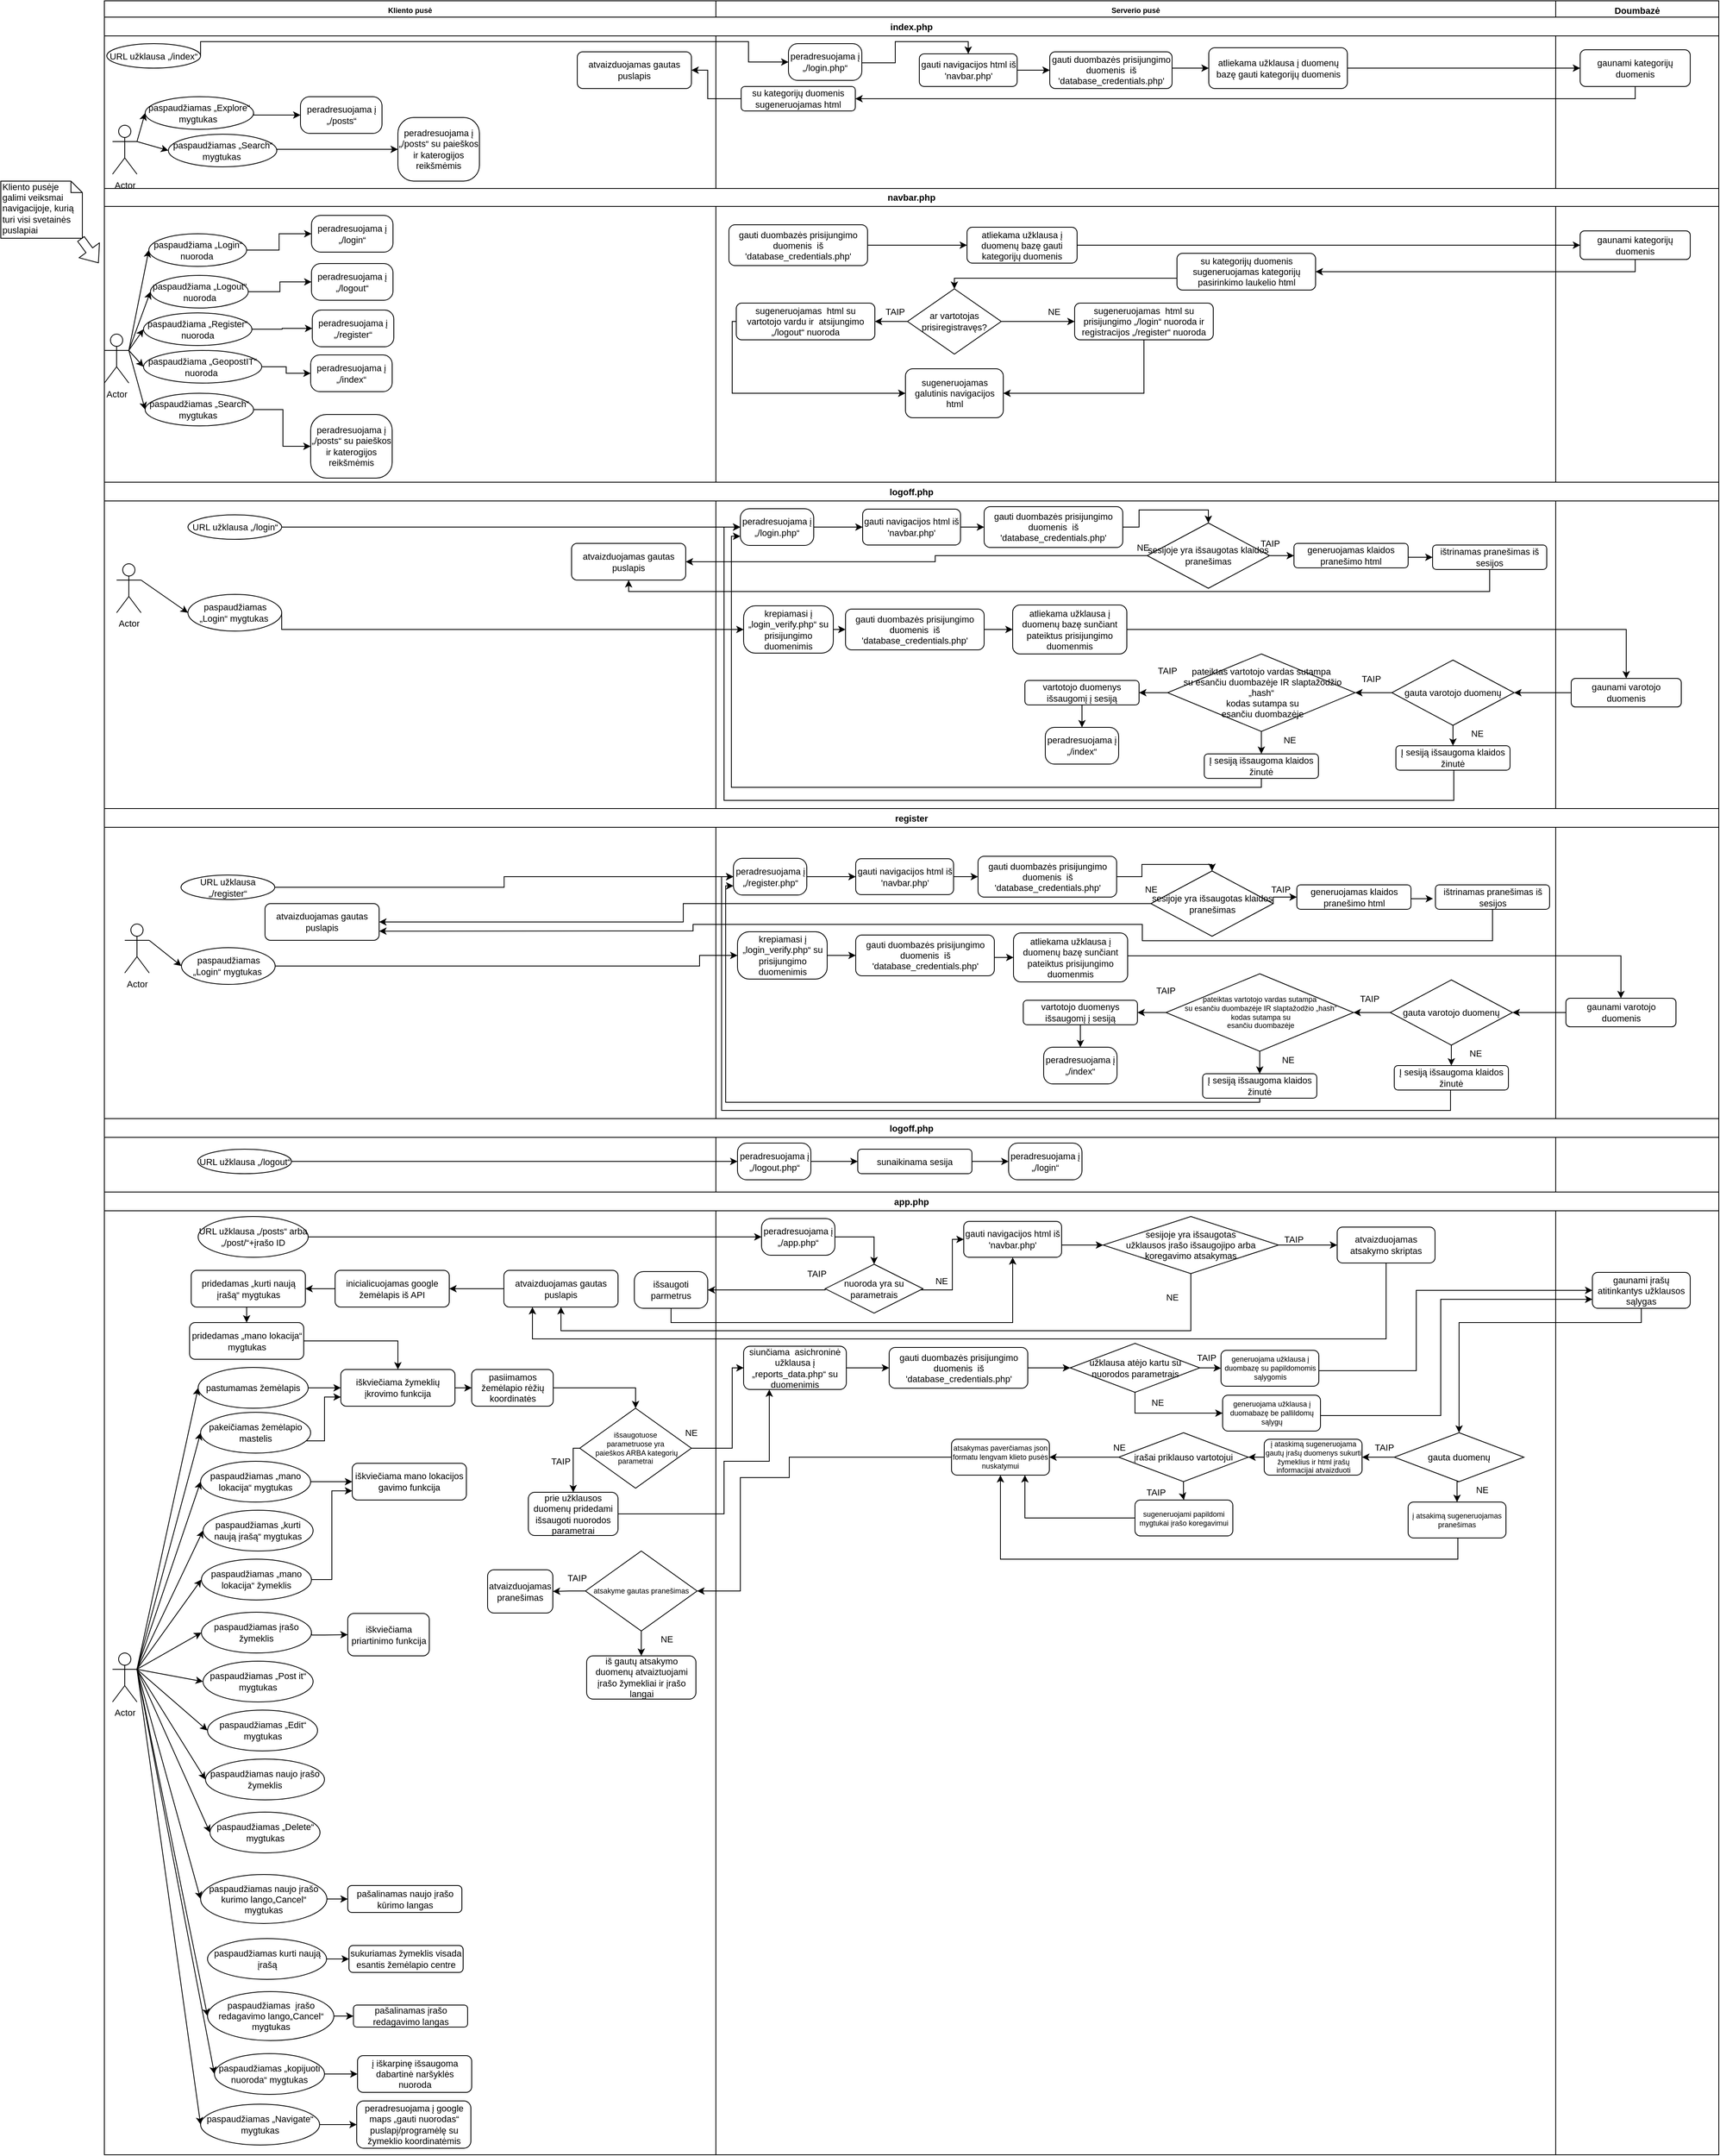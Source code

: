 <mxfile version="10.6.7" type="github"><diagram name="Page-1" id="e7e014a7-5840-1c2e-5031-d8a46d1fe8dd"><mxGraphModel dx="2369" dy="646" grid="1" gridSize="10" guides="1" tooltips="1" connect="1" arrows="1" fold="1" page="1" pageScale="1" pageWidth="1169" pageHeight="826" background="#ffffff" math="0" shadow="0"><root><mxCell id="0"/><mxCell id="1" parent="0"/><mxCell id="2" value="Kliento pusė" style="swimlane;whiteSpace=wrap;fontSize=9;" parent="1" vertex="1"><mxGeometry x="-300" y="60" width="750" height="2640" as="geometry"/></mxCell><mxCell id="MfKDpScFA4VX2Ec-BGOx-30" value="&lt;font style=&quot;font-size: 11px&quot;&gt;atvaizduojamas gautas puslapis&lt;/font&gt;" style="rounded=1;whiteSpace=wrap;html=1;fontSize=11;" parent="2" vertex="1"><mxGeometry x="580" y="62.5" width="140" height="45" as="geometry"/></mxCell><mxCell id="MfKDpScFA4VX2Ec-BGOx-57" style="edgeStyle=orthogonalEdgeStyle;rounded=0;orthogonalLoop=1;jettySize=auto;html=1;exitX=1;exitY=0.5;exitDx=0;exitDy=0;entryX=0;entryY=0.5;entryDx=0;entryDy=0;fontSize=11;" parent="2" source="MfKDpScFA4VX2Ec-BGOx-50" target="MfKDpScFA4VX2Ec-BGOx-51" edge="1"><mxGeometry relative="1" as="geometry"><Array as="points"><mxPoint x="183" y="140"/></Array></mxGeometry></mxCell><mxCell id="MfKDpScFA4VX2Ec-BGOx-50" value="&lt;font style=&quot;font-size: 11px;&quot;&gt;paspaudžiamas „Explore“ mygtukas&amp;nbsp;&lt;/font&gt;" style="ellipse;whiteSpace=wrap;html=1;fontSize=11;" parent="2" vertex="1"><mxGeometry x="50" y="117.5" width="133" height="40" as="geometry"/></mxCell><mxCell id="MfKDpScFA4VX2Ec-BGOx-51" value="&lt;font style=&quot;font-size: 11px&quot;&gt;peradresuojama į „/posts“&lt;/font&gt;" style="rounded=1;whiteSpace=wrap;html=1;arcSize=25;fontSize=11;" parent="2" vertex="1"><mxGeometry x="240.5" y="117.5" width="100" height="45" as="geometry"/></mxCell><mxCell id="MfKDpScFA4VX2Ec-BGOx-31" value="Actor" style="shape=umlActor;verticalLabelPosition=bottom;labelBackgroundColor=#ffffff;verticalAlign=top;html=1;outlineConnect=0;gradientColor=#ffffff;fillColor=none;fontSize=11;" parent="2" vertex="1"><mxGeometry x="10" y="152.5" width="30" height="60" as="geometry"/></mxCell><mxCell id="MfKDpScFA4VX2Ec-BGOx-52" value="" style="endArrow=classic;html=1;exitX=1;exitY=0.333;exitDx=0;exitDy=0;exitPerimeter=0;entryX=0;entryY=0.5;entryDx=0;entryDy=0;fontSize=11;" parent="2" source="MfKDpScFA4VX2Ec-BGOx-31" target="MfKDpScFA4VX2Ec-BGOx-50" edge="1"><mxGeometry width="50" height="50" relative="1" as="geometry"><mxPoint x="60" y="450" as="sourcePoint"/><mxPoint x="110" y="400" as="targetPoint"/></mxGeometry></mxCell><mxCell id="MfKDpScFA4VX2Ec-BGOx-60" value="Actor" style="shape=umlActor;verticalLabelPosition=bottom;labelBackgroundColor=#ffffff;verticalAlign=top;html=1;outlineConnect=0;gradientColor=#ffffff;fillColor=none;fontSize=11;" parent="2" vertex="1"><mxGeometry y="408.5" width="30" height="60" as="geometry"/></mxCell><mxCell id="MfKDpScFA4VX2Ec-BGOx-78" style="edgeStyle=orthogonalEdgeStyle;rounded=0;orthogonalLoop=1;jettySize=auto;html=1;exitX=1;exitY=0.5;exitDx=0;exitDy=0;entryX=0;entryY=0.5;entryDx=0;entryDy=0;fontSize=11;" parent="2" source="MfKDpScFA4VX2Ec-BGOx-73" target="MfKDpScFA4VX2Ec-BGOx-74" edge="1"><mxGeometry relative="1" as="geometry"><Array as="points"><mxPoint x="211" y="182"/></Array></mxGeometry></mxCell><mxCell id="MfKDpScFA4VX2Ec-BGOx-73" value="&lt;font style=&quot;font-size: 11px;&quot;&gt;paspaudžiamas „Search“ mygtukas&amp;nbsp;&lt;/font&gt;" style="ellipse;whiteSpace=wrap;html=1;fontSize=11;" parent="2" vertex="1"><mxGeometry x="78.5" y="163.5" width="133" height="40" as="geometry"/></mxCell><mxCell id="MfKDpScFA4VX2Ec-BGOx-74" value="&lt;font style=&quot;font-size: 11px&quot;&gt;peradresuojama į „/posts“ su paieškos ir katerogijos reikšmėmis&lt;/font&gt;" style="rounded=1;whiteSpace=wrap;html=1;arcSize=25;fontSize=11;" parent="2" vertex="1"><mxGeometry x="360" y="143" width="100" height="78" as="geometry"/></mxCell><mxCell id="MfKDpScFA4VX2Ec-BGOx-77" value="" style="endArrow=classic;html=1;exitX=1;exitY=0.333;exitDx=0;exitDy=0;exitPerimeter=0;entryX=0;entryY=0.5;entryDx=0;entryDy=0;fontSize=11;" parent="2" source="MfKDpScFA4VX2Ec-BGOx-31" target="MfKDpScFA4VX2Ec-BGOx-73" edge="1"><mxGeometry width="50" height="50" relative="1" as="geometry"><mxPoint x="110" y="340" as="sourcePoint"/><mxPoint x="160" y="290" as="targetPoint"/></mxGeometry></mxCell><mxCell id="MfKDpScFA4VX2Ec-BGOx-111" value="&lt;font style=&quot;font-size: 11px&quot;&gt;peradresuojama į „/posts“ su paieškos ir katerogijos reikšmėmis&lt;/font&gt;" style="rounded=1;whiteSpace=wrap;html=1;arcSize=25;fontSize=11;" parent="2" vertex="1"><mxGeometry x="253" y="507" width="100" height="78" as="geometry"/></mxCell><mxCell id="MfKDpScFA4VX2Ec-BGOx-117" value="Actor" style="shape=umlActor;verticalLabelPosition=bottom;labelBackgroundColor=#ffffff;verticalAlign=top;html=1;outlineConnect=0;gradientColor=#ffffff;fillColor=none;fontSize=11;" parent="2" vertex="1"><mxGeometry x="15" y="690" width="30" height="60" as="geometry"/></mxCell><mxCell id="moKBpu9vdo5XUx2E3EEQ-48" value="&lt;font style=&quot;font-size: 11px&quot;&gt;URL užklausa „/index“&lt;/font&gt;" style="ellipse;whiteSpace=wrap;html=1;align=center;fontSize=11;" parent="2" vertex="1"><mxGeometry x="3" y="52.5" width="115" height="30" as="geometry"/></mxCell><mxCell id="MfKDpScFA4VX2Ec-BGOx-113" style="edgeStyle=orthogonalEdgeStyle;rounded=0;orthogonalLoop=1;jettySize=auto;html=1;exitX=1;exitY=0.5;exitDx=0;exitDy=0;entryX=0;entryY=0.5;entryDx=0;entryDy=0;fontSize=11;" parent="2" source="MfKDpScFA4VX2Ec-BGOx-112" target="MfKDpScFA4VX2Ec-BGOx-111" edge="1"><mxGeometry relative="1" as="geometry"><mxPoint x="180.214" y="495.5" as="sourcePoint"/><mxPoint x="251.643" y="495.5" as="targetPoint"/><Array as="points"><mxPoint x="219" y="501"/><mxPoint x="219" y="546"/></Array></mxGeometry></mxCell><mxCell id="MfKDpScFA4VX2Ec-BGOx-112" value="&lt;font style=&quot;font-size: 11px;&quot;&gt;paspaudžiamas „Search“ mygtukas&amp;nbsp;&lt;/font&gt;" style="ellipse;whiteSpace=wrap;html=1;fontSize=11;" parent="2" vertex="1"><mxGeometry x="50" y="481" width="133" height="40" as="geometry"/></mxCell><mxCell id="MfKDpScFA4VX2Ec-BGOx-61" value="&lt;font style=&quot;font-size: 11px;&quot;&gt;paspaudžiama „GeopostIT“ nuoroda&amp;nbsp;&lt;/font&gt;" style="ellipse;whiteSpace=wrap;html=1;fontSize=11;" parent="2" vertex="1"><mxGeometry x="48" y="428.5" width="145" height="40" as="geometry"/></mxCell><mxCell id="MfKDpScFA4VX2Ec-BGOx-39" value="&lt;font style=&quot;font-size: 11px;&quot;&gt;paspaudžiama „Register“ nuoroda&lt;/font&gt;" style="ellipse;whiteSpace=wrap;html=1;fontSize=11;" parent="2" vertex="1"><mxGeometry x="48" y="382.5" width="133" height="40" as="geometry"/></mxCell><mxCell id="MfKDpScFA4VX2Ec-BGOx-38" value="&lt;font style=&quot;font-size: 11px;&quot;&gt;paspaudžiama „Logout“ nuoroda&lt;/font&gt;" style="ellipse;whiteSpace=wrap;html=1;fontSize=11;" parent="2" vertex="1"><mxGeometry x="56.5" y="336.5" width="120" height="40" as="geometry"/></mxCell><mxCell id="MfKDpScFA4VX2Ec-BGOx-34" value="&lt;font style=&quot;font-size: 11px;&quot;&gt;paspaudžiama „Login“ nuoroda&amp;nbsp;&lt;/font&gt;" style="ellipse;whiteSpace=wrap;html=1;fontSize=11;" parent="2" vertex="1"><mxGeometry x="54.5" y="285.5" width="120" height="40" as="geometry"/></mxCell><mxCell id="MfKDpScFA4VX2Ec-BGOx-64" value="" style="endArrow=classic;html=1;entryX=0;entryY=0.5;entryDx=0;entryDy=0;exitX=1;exitY=0.333;exitDx=0;exitDy=0;exitPerimeter=0;fontSize=11;" parent="2" source="MfKDpScFA4VX2Ec-BGOx-60" target="MfKDpScFA4VX2Ec-BGOx-34" edge="1"><mxGeometry width="50" height="50" relative="1" as="geometry"><mxPoint x="35.929" y="374.071" as="sourcePoint"/><mxPoint x="53" y="266" as="targetPoint"/></mxGeometry></mxCell><mxCell id="MfKDpScFA4VX2Ec-BGOx-65" value="" style="endArrow=classic;html=1;entryX=0;entryY=0.5;entryDx=0;entryDy=0;exitX=1;exitY=0.333;exitDx=0;exitDy=0;exitPerimeter=0;fontSize=11;" parent="2" source="MfKDpScFA4VX2Ec-BGOx-60" target="MfKDpScFA4VX2Ec-BGOx-38" edge="1"><mxGeometry width="50" height="50" relative="1" as="geometry"><mxPoint x="35.929" y="374.071" as="sourcePoint"/><mxPoint x="93" y="336" as="targetPoint"/></mxGeometry></mxCell><mxCell id="MfKDpScFA4VX2Ec-BGOx-66" value="" style="endArrow=classic;html=1;entryX=0;entryY=0.5;entryDx=0;entryDy=0;exitX=1;exitY=0.333;exitDx=0;exitDy=0;exitPerimeter=0;fontSize=11;" parent="2" source="MfKDpScFA4VX2Ec-BGOx-60" target="MfKDpScFA4VX2Ec-BGOx-39" edge="1"><mxGeometry width="50" height="50" relative="1" as="geometry"><mxPoint x="35.929" y="374.071" as="sourcePoint"/><mxPoint x="103" y="386" as="targetPoint"/></mxGeometry></mxCell><mxCell id="MfKDpScFA4VX2Ec-BGOx-67" value="" style="endArrow=classic;html=1;exitX=1;exitY=0.333;exitDx=0;exitDy=0;exitPerimeter=0;entryX=0;entryY=0.5;entryDx=0;entryDy=0;fontSize=11;" parent="2" source="MfKDpScFA4VX2Ec-BGOx-60" target="MfKDpScFA4VX2Ec-BGOx-61" edge="1"><mxGeometry width="50" height="50" relative="1" as="geometry"><mxPoint x="35.929" y="374.071" as="sourcePoint"/><mxPoint x="83" y="436" as="targetPoint"/></mxGeometry></mxCell><mxCell id="MfKDpScFA4VX2Ec-BGOx-114" value="" style="endArrow=classic;html=1;fontSize=11;entryX=0;entryY=0.5;entryDx=0;entryDy=0;exitX=1;exitY=0.333;exitDx=0;exitDy=0;exitPerimeter=0;" parent="2" source="MfKDpScFA4VX2Ec-BGOx-60" target="MfKDpScFA4VX2Ec-BGOx-112" edge="1"><mxGeometry width="50" height="50" relative="1" as="geometry"><mxPoint x="35.929" y="374.071" as="sourcePoint"/><mxPoint x="45.929" y="495.5" as="targetPoint"/></mxGeometry></mxCell><mxCell id="MfKDpScFA4VX2Ec-BGOx-326" value="&lt;font style=&quot;font-size: 11px&quot;&gt;URL užklausa „/logout“&lt;/font&gt;" style="ellipse;whiteSpace=wrap;html=1;align=center;fontSize=11;" parent="2" vertex="1"><mxGeometry x="114.5" y="1407.5" width="115" height="30" as="geometry"/></mxCell><mxCell id="MfKDpScFA4VX2Ec-BGOx-337" value="&lt;font style=&quot;font-size: 11px&quot;&gt;URL užklausa „/posts“ arba „/post/“+įrašo ID&lt;/font&gt;" style="ellipse;whiteSpace=wrap;html=1;align=center;fontSize=11;" parent="2" vertex="1"><mxGeometry x="115" y="1490" width="135" height="50" as="geometry"/></mxCell><mxCell id="MfKDpScFA4VX2Ec-BGOx-169" value="paspaudžiamas „Login“ mygtukas&amp;nbsp;&lt;br style=&quot;font-size: 11px;&quot;&gt;" style="ellipse;whiteSpace=wrap;html=1;align=center;fontSize=11;" parent="2" vertex="1"><mxGeometry x="102.5" y="727.5" width="115" height="45" as="geometry"/></mxCell><mxCell id="MfKDpScFA4VX2Ec-BGOx-170" value="" style="endArrow=classic;html=1;fontSize=11;entryX=0;entryY=0.5;entryDx=0;entryDy=0;exitX=1;exitY=0.333;exitDx=0;exitDy=0;exitPerimeter=0;" parent="2" source="MfKDpScFA4VX2Ec-BGOx-117" target="MfKDpScFA4VX2Ec-BGOx-169" edge="1"><mxGeometry width="50" height="50" relative="1" as="geometry"><mxPoint x="480" y="710" as="sourcePoint"/><mxPoint x="540" y="814" as="targetPoint"/></mxGeometry></mxCell><mxCell id="MfKDpScFA4VX2Ec-BGOx-119" value="&lt;font style=&quot;font-size: 11px&quot;&gt;URL užklausa „/login“&lt;/font&gt;" style="ellipse;whiteSpace=wrap;html=1;align=center;fontSize=11;" parent="2" vertex="1"><mxGeometry x="102.5" y="630" width="115" height="30" as="geometry"/></mxCell><mxCell id="MfKDpScFA4VX2Ec-BGOx-288" value="&lt;font style=&quot;font-size: 11px&quot;&gt;atvaizduojamas gautas puslapis&lt;/font&gt;" style="rounded=1;whiteSpace=wrap;html=1;fontSize=11;" parent="2" vertex="1"><mxGeometry x="197" y="1106.5" width="140" height="45" as="geometry"/></mxCell><mxCell id="MfKDpScFA4VX2Ec-BGOx-289" value="paspaudžiamas „Login“ mygtukas&amp;nbsp;&lt;br style=&quot;font-size: 11px;&quot;&gt;" style="ellipse;whiteSpace=wrap;html=1;align=center;fontSize=11;" parent="2" vertex="1"><mxGeometry x="94.5" y="1160.5" width="115" height="45" as="geometry"/></mxCell><mxCell id="MfKDpScFA4VX2Ec-BGOx-290" value="Actor" style="shape=umlActor;verticalLabelPosition=bottom;labelBackgroundColor=#ffffff;verticalAlign=top;html=1;outlineConnect=0;gradientColor=#ffffff;fillColor=none;fontSize=11;" parent="2" vertex="1"><mxGeometry x="25" y="1131.5" width="30" height="60" as="geometry"/></mxCell><mxCell id="MfKDpScFA4VX2Ec-BGOx-269" value="" style="endArrow=classic;html=1;fontSize=11;exitX=1;exitY=0.333;exitDx=0;exitDy=0;exitPerimeter=0;entryX=0;entryY=0.5;entryDx=0;entryDy=0;" parent="2" source="MfKDpScFA4VX2Ec-BGOx-290" target="MfKDpScFA4VX2Ec-BGOx-289" edge="1"><mxGeometry width="50" height="50" relative="1" as="geometry"><mxPoint x="-26" y="1205.5" as="sourcePoint"/><mxPoint x="84" y="1195.5" as="targetPoint"/></mxGeometry></mxCell><mxCell id="MfKDpScFA4VX2Ec-BGOx-310" value="&lt;font style=&quot;font-size: 11px&quot;&gt;URL užklausa „/register“&lt;/font&gt;" style="ellipse;whiteSpace=wrap;html=1;align=center;fontSize=11;" parent="2" vertex="1"><mxGeometry x="94" y="1071.5" width="115" height="30" as="geometry"/></mxCell><mxCell id="SCmVLvT5GcHpS3DK25HE-32" style="edgeStyle=orthogonalEdgeStyle;rounded=0;orthogonalLoop=1;jettySize=auto;html=1;entryX=1;entryY=0.5;entryDx=0;entryDy=0;fontSize=9;" parent="2" source="SCmVLvT5GcHpS3DK25HE-24" target="SCmVLvT5GcHpS3DK25HE-31" edge="1"><mxGeometry relative="1" as="geometry"/></mxCell><mxCell id="SCmVLvT5GcHpS3DK25HE-24" value="&lt;font style=&quot;font-size: 11px&quot;&gt;atvaizduojamas gautas puslapis&lt;/font&gt;" style="rounded=1;whiteSpace=wrap;html=1;fontSize=11;" parent="2" vertex="1"><mxGeometry x="490" y="1556" width="140" height="45" as="geometry"/></mxCell><mxCell id="SCmVLvT5GcHpS3DK25HE-27" value="Actor" style="shape=umlActor;verticalLabelPosition=bottom;labelBackgroundColor=#ffffff;verticalAlign=top;html=1;outlineConnect=0;gradientColor=#ffffff;fillColor=none;fontSize=11;" parent="2" vertex="1"><mxGeometry x="10" y="2025" width="30" height="60" as="geometry"/></mxCell><mxCell id="SCmVLvT5GcHpS3DK25HE-61" style="edgeStyle=orthogonalEdgeStyle;rounded=0;orthogonalLoop=1;jettySize=auto;html=1;entryX=1;entryY=0.5;entryDx=0;entryDy=0;fontSize=9;" parent="2" source="SCmVLvT5GcHpS3DK25HE-31" target="SCmVLvT5GcHpS3DK25HE-33" edge="1"><mxGeometry relative="1" as="geometry"/></mxCell><mxCell id="SCmVLvT5GcHpS3DK25HE-31" value="&lt;font style=&quot;font-size: 11px&quot;&gt;inicialicuojamas google žemėlapis iš API&lt;/font&gt;" style="rounded=1;whiteSpace=wrap;html=1;fontSize=11;" parent="2" vertex="1"><mxGeometry x="283" y="1556" width="140" height="45" as="geometry"/></mxCell><mxCell id="SCmVLvT5GcHpS3DK25HE-33" value="&lt;font style=&quot;font-size: 11px&quot;&gt;pridedamas „kurti naują įrašą“ mygtukas&lt;/font&gt;" style="rounded=1;whiteSpace=wrap;html=1;fontSize=11;" parent="2" vertex="1"><mxGeometry x="106.5" y="1556" width="140" height="45" as="geometry"/></mxCell><mxCell id="SCmVLvT5GcHpS3DK25HE-67" style="edgeStyle=orthogonalEdgeStyle;rounded=0;orthogonalLoop=1;jettySize=auto;html=1;entryX=0;entryY=0.5;entryDx=0;entryDy=0;fontSize=9;" parent="2" source="SCmVLvT5GcHpS3DK25HE-34" target="SCmVLvT5GcHpS3DK25HE-63" edge="1"><mxGeometry relative="1" as="geometry"/></mxCell><mxCell id="SCmVLvT5GcHpS3DK25HE-34" value="&lt;font style=&quot;font-size: 11px&quot;&gt;pastumamas žemėlapis&lt;/font&gt;" style="ellipse;whiteSpace=wrap;html=1;align=center;fontSize=11;" parent="2" vertex="1"><mxGeometry x="115" y="1675" width="135" height="50" as="geometry"/></mxCell><mxCell id="SCmVLvT5GcHpS3DK25HE-68" style="edgeStyle=orthogonalEdgeStyle;rounded=0;orthogonalLoop=1;jettySize=auto;html=1;entryX=0;entryY=0.75;entryDx=0;entryDy=0;fontSize=9;" parent="2" source="SCmVLvT5GcHpS3DK25HE-35" target="SCmVLvT5GcHpS3DK25HE-63" edge="1"><mxGeometry relative="1" as="geometry"><Array as="points"><mxPoint x="270" y="1765"/><mxPoint x="270" y="1711"/></Array></mxGeometry></mxCell><mxCell id="SCmVLvT5GcHpS3DK25HE-35" value="&lt;font style=&quot;font-size: 11px&quot;&gt;pakeičiamas žemėlapio mastelis&lt;/font&gt;" style="ellipse;whiteSpace=wrap;html=1;align=center;fontSize=11;" parent="2" vertex="1"><mxGeometry x="118" y="1730" width="135" height="50" as="geometry"/></mxCell><mxCell id="SCmVLvT5GcHpS3DK25HE-74" style="edgeStyle=orthogonalEdgeStyle;rounded=0;orthogonalLoop=1;jettySize=auto;html=1;entryX=0;entryY=0.5;entryDx=0;entryDy=0;fontSize=11;" parent="2" source="SCmVLvT5GcHpS3DK25HE-36" target="SCmVLvT5GcHpS3DK25HE-73" edge="1"><mxGeometry relative="1" as="geometry"/></mxCell><mxCell id="SCmVLvT5GcHpS3DK25HE-36" value="&lt;font style=&quot;font-size: 11px&quot;&gt;paspaudžiamas „mano lokacija“ mygtukas&lt;/font&gt;" style="ellipse;whiteSpace=wrap;html=1;align=center;fontSize=11;" parent="2" vertex="1"><mxGeometry x="118" y="1790" width="135" height="50" as="geometry"/></mxCell><mxCell id="SCmVLvT5GcHpS3DK25HE-75" style="edgeStyle=orthogonalEdgeStyle;rounded=0;orthogonalLoop=1;jettySize=auto;html=1;entryX=0;entryY=0.75;entryDx=0;entryDy=0;fontSize=11;" parent="2" source="SCmVLvT5GcHpS3DK25HE-39" target="SCmVLvT5GcHpS3DK25HE-73" edge="1"><mxGeometry relative="1" as="geometry"/></mxCell><mxCell id="SCmVLvT5GcHpS3DK25HE-39" value="&lt;font style=&quot;font-size: 11px&quot;&gt;paspaudžiamas „mano lokacija“ žymeklis&lt;/font&gt;" style="ellipse;whiteSpace=wrap;html=1;align=center;fontSize=11;" parent="2" vertex="1"><mxGeometry x="119" y="1910" width="135" height="50" as="geometry"/></mxCell><mxCell id="SCmVLvT5GcHpS3DK25HE-77" style="edgeStyle=orthogonalEdgeStyle;rounded=0;orthogonalLoop=1;jettySize=auto;html=1;entryX=0;entryY=0.5;entryDx=0;entryDy=0;fontSize=11;exitX=1;exitY=0.5;exitDx=0;exitDy=0;" parent="2" source="SCmVLvT5GcHpS3DK25HE-40" target="SCmVLvT5GcHpS3DK25HE-76" edge="1"><mxGeometry relative="1" as="geometry"><Array as="points"><mxPoint x="254" y="2003"/><mxPoint x="270" y="2003"/></Array></mxGeometry></mxCell><mxCell id="SCmVLvT5GcHpS3DK25HE-40" value="&lt;font style=&quot;font-size: 11px&quot;&gt;paspaudžiamas įrašo žymeklis&lt;/font&gt;" style="ellipse;whiteSpace=wrap;html=1;align=center;fontSize=11;" parent="2" vertex="1"><mxGeometry x="119" y="1975" width="135" height="50" as="geometry"/></mxCell><mxCell id="SCmVLvT5GcHpS3DK25HE-41" value="&lt;font style=&quot;font-size: 11px&quot;&gt;paspaudžiamas „kopijuoti nuoroda“ mygtukas&lt;/font&gt;" style="ellipse;whiteSpace=wrap;html=1;align=center;fontSize=11;" parent="2" vertex="1"><mxGeometry x="135" y="2516" width="135" height="50" as="geometry"/></mxCell><mxCell id="SCmVLvT5GcHpS3DK25HE-42" value="&lt;font style=&quot;font-size: 11px&quot;&gt;paspaudžiamas „Navigate“ mygtukas&lt;/font&gt;" style="ellipse;whiteSpace=wrap;html=1;align=center;fontSize=11;" parent="2" vertex="1"><mxGeometry x="118" y="2578" width="146" height="50" as="geometry"/></mxCell><mxCell id="SCmVLvT5GcHpS3DK25HE-43" value="&lt;font style=&quot;font-size: 11px&quot;&gt;paspaudžiamas „Post it“ mygtukas&lt;/font&gt;" style="ellipse;whiteSpace=wrap;html=1;align=center;fontSize=11;" parent="2" vertex="1"><mxGeometry x="121" y="2035" width="135" height="50" as="geometry"/></mxCell><mxCell id="SCmVLvT5GcHpS3DK25HE-44" value="&lt;font style=&quot;font-size: 11px&quot;&gt;paspaudžiamas naujo įrašo kurimo lango„Cancel“ mygtukas&lt;/font&gt;" style="ellipse;whiteSpace=wrap;html=1;align=center;fontSize=11;" parent="2" vertex="1"><mxGeometry x="118" y="2296.5" width="155" height="60" as="geometry"/></mxCell><mxCell id="SCmVLvT5GcHpS3DK25HE-45" value="&lt;font style=&quot;font-size: 11px&quot;&gt;paspaudžiamas „Edit“ mygtukas&lt;/font&gt;" style="ellipse;whiteSpace=wrap;html=1;align=center;fontSize=11;" parent="2" vertex="1"><mxGeometry x="126.5" y="2095" width="135" height="50" as="geometry"/></mxCell><mxCell id="SCmVLvT5GcHpS3DK25HE-46" value="&lt;font style=&quot;font-size: 11px&quot;&gt;paspaudžiamas „Delete“ mygtukas&lt;/font&gt;" style="ellipse;whiteSpace=wrap;html=1;align=center;fontSize=11;" parent="2" vertex="1"><mxGeometry x="129.5" y="2220" width="135" height="50" as="geometry"/></mxCell><mxCell id="SCmVLvT5GcHpS3DK25HE-48" value="" style="endArrow=classic;html=1;fontSize=9;exitX=1;exitY=0.333;exitDx=0;exitDy=0;exitPerimeter=0;entryX=0;entryY=0.5;entryDx=0;entryDy=0;" parent="2" source="SCmVLvT5GcHpS3DK25HE-27" target="SCmVLvT5GcHpS3DK25HE-34" edge="1"><mxGeometry width="50" height="50" relative="1" as="geometry"><mxPoint x="65" y="2000" as="sourcePoint"/><mxPoint x="115" y="1950" as="targetPoint"/></mxGeometry></mxCell><mxCell id="SCmVLvT5GcHpS3DK25HE-49" value="" style="endArrow=classic;html=1;fontSize=9;exitX=1;exitY=0.333;exitDx=0;exitDy=0;exitPerimeter=0;entryX=0;entryY=0.5;entryDx=0;entryDy=0;" parent="2" source="SCmVLvT5GcHpS3DK25HE-27" target="SCmVLvT5GcHpS3DK25HE-35" edge="1"><mxGeometry width="50" height="50" relative="1" as="geometry"><mxPoint x="75" y="1850" as="sourcePoint"/><mxPoint x="155" y="1690" as="targetPoint"/></mxGeometry></mxCell><mxCell id="SCmVLvT5GcHpS3DK25HE-50" value="" style="endArrow=classic;html=1;fontSize=9;exitX=1;exitY=0.333;exitDx=0;exitDy=0;exitPerimeter=0;entryX=0;entryY=0.5;entryDx=0;entryDy=0;" parent="2" source="SCmVLvT5GcHpS3DK25HE-27" target="SCmVLvT5GcHpS3DK25HE-36" edge="1"><mxGeometry width="50" height="50" relative="1" as="geometry"><mxPoint x="65" y="1900" as="sourcePoint"/><mxPoint x="105" y="1830" as="targetPoint"/></mxGeometry></mxCell><mxCell id="SCmVLvT5GcHpS3DK25HE-52" value="" style="endArrow=classic;html=1;fontSize=9;exitX=1;exitY=0.333;exitDx=0;exitDy=0;exitPerimeter=0;entryX=0;entryY=0.5;entryDx=0;entryDy=0;" parent="2" source="SCmVLvT5GcHpS3DK25HE-27" target="SCmVLvT5GcHpS3DK25HE-39" edge="1"><mxGeometry width="50" height="50" relative="1" as="geometry"><mxPoint x="55" y="1980" as="sourcePoint"/><mxPoint x="85" y="1940" as="targetPoint"/></mxGeometry></mxCell><mxCell id="SCmVLvT5GcHpS3DK25HE-53" value="" style="endArrow=classic;html=1;fontSize=9;exitX=1;exitY=0.333;exitDx=0;exitDy=0;exitPerimeter=0;entryX=0;entryY=0.5;entryDx=0;entryDy=0;" parent="2" source="SCmVLvT5GcHpS3DK25HE-27" target="SCmVLvT5GcHpS3DK25HE-40" edge="1"><mxGeometry width="50" height="50" relative="1" as="geometry"><mxPoint x="55" y="2020" as="sourcePoint"/><mxPoint x="105" y="1980" as="targetPoint"/></mxGeometry></mxCell><mxCell id="SCmVLvT5GcHpS3DK25HE-56" value="" style="endArrow=classic;html=1;fontSize=9;exitX=1;exitY=0.333;exitDx=0;exitDy=0;exitPerimeter=0;entryX=0;entryY=0.5;entryDx=0;entryDy=0;" parent="2" source="SCmVLvT5GcHpS3DK25HE-27" target="SCmVLvT5GcHpS3DK25HE-44" edge="1"><mxGeometry width="50" height="50" relative="1" as="geometry"><mxPoint x="35" y="1930" as="sourcePoint"/><mxPoint x="135.167" y="2285" as="targetPoint"/></mxGeometry></mxCell><mxCell id="SCmVLvT5GcHpS3DK25HE-57" value="" style="endArrow=classic;html=1;fontSize=9;exitX=1;exitY=0.333;exitDx=0;exitDy=0;exitPerimeter=0;entryX=0;entryY=0.5;entryDx=0;entryDy=0;" parent="2" source="SCmVLvT5GcHpS3DK25HE-27" target="SCmVLvT5GcHpS3DK25HE-45" edge="1"><mxGeometry width="50" height="50" relative="1" as="geometry"><mxPoint x="25" y="1990" as="sourcePoint"/><mxPoint x="125.167" y="2345" as="targetPoint"/></mxGeometry></mxCell><mxCell id="SCmVLvT5GcHpS3DK25HE-58" value="" style="endArrow=classic;html=1;fontSize=9;exitX=1;exitY=0.333;exitDx=0;exitDy=0;exitPerimeter=0;entryX=0;entryY=0.5;entryDx=0;entryDy=0;" parent="2" source="SCmVLvT5GcHpS3DK25HE-27" target="SCmVLvT5GcHpS3DK25HE-46" edge="1"><mxGeometry width="50" height="50" relative="1" as="geometry"><mxPoint x="15" y="2030" as="sourcePoint"/><mxPoint x="115.167" y="2385" as="targetPoint"/></mxGeometry></mxCell><mxCell id="SCmVLvT5GcHpS3DK25HE-63" value="&lt;font style=&quot;font-size: 11px&quot;&gt;iškviečiama žymeklių įkrovimo funkcija&lt;/font&gt;" style="rounded=1;whiteSpace=wrap;html=1;fontSize=11;" parent="2" vertex="1"><mxGeometry x="290" y="1677.5" width="140" height="45" as="geometry"/></mxCell><mxCell id="SCmVLvT5GcHpS3DK25HE-54" value="" style="endArrow=classic;html=1;fontSize=9;exitX=1;exitY=0.333;exitDx=0;exitDy=0;exitPerimeter=0;entryX=0;entryY=0.5;entryDx=0;entryDy=0;" parent="2" source="SCmVLvT5GcHpS3DK25HE-27" target="SCmVLvT5GcHpS3DK25HE-43" edge="1"><mxGeometry width="50" height="50" relative="1" as="geometry"><mxPoint x="45" y="2050" as="sourcePoint"/><mxPoint x="135" y="2215" as="targetPoint"/></mxGeometry></mxCell><mxCell id="SCmVLvT5GcHpS3DK25HE-64" value="" style="endArrow=classic;html=1;fontSize=9;exitX=1;exitY=0.333;exitDx=0;exitDy=0;exitPerimeter=0;entryX=0;entryY=0.5;entryDx=0;entryDy=0;" parent="2" source="SCmVLvT5GcHpS3DK25HE-27" target="SCmVLvT5GcHpS3DK25HE-42" edge="1"><mxGeometry width="50" height="50" relative="1" as="geometry"><mxPoint x="110" y="2100" as="sourcePoint"/><mxPoint x="190.833" y="2265" as="targetPoint"/></mxGeometry></mxCell><mxCell id="SCmVLvT5GcHpS3DK25HE-65" value="" style="endArrow=classic;html=1;fontSize=9;exitX=1;exitY=0.333;exitDx=0;exitDy=0;exitPerimeter=0;entryX=0;entryY=0.5;entryDx=0;entryDy=0;" parent="2" source="SCmVLvT5GcHpS3DK25HE-27" target="SCmVLvT5GcHpS3DK25HE-41" edge="1"><mxGeometry width="50" height="50" relative="1" as="geometry"><mxPoint x="90" y="2060" as="sourcePoint"/><mxPoint x="170.833" y="2225" as="targetPoint"/></mxGeometry></mxCell><mxCell id="SCmVLvT5GcHpS3DK25HE-71" value="&lt;font style=&quot;font-size: 11px&quot;&gt;paspaudžiamas naujo įrašo žymeklis&lt;/font&gt;" style="ellipse;whiteSpace=wrap;html=1;align=center;fontSize=11;" parent="2" vertex="1"><mxGeometry x="124" y="2155" width="146" height="50" as="geometry"/></mxCell><mxCell id="SCmVLvT5GcHpS3DK25HE-72" value="" style="endArrow=classic;html=1;fontSize=9;exitX=1;exitY=0.333;exitDx=0;exitDy=0;exitPerimeter=0;entryX=0;entryY=0.5;entryDx=0;entryDy=0;" parent="2" source="SCmVLvT5GcHpS3DK25HE-27" target="SCmVLvT5GcHpS3DK25HE-71" edge="1"><mxGeometry width="50" height="50" relative="1" as="geometry"><mxPoint x="110" y="2100" as="sourcePoint"/><mxPoint x="195" y="2135" as="targetPoint"/></mxGeometry></mxCell><mxCell id="SCmVLvT5GcHpS3DK25HE-73" value="&lt;font style=&quot;font-size: 11px&quot;&gt;iškviečiama mano lokacijos gavimo funkcija&lt;/font&gt;" style="rounded=1;whiteSpace=wrap;html=1;fontSize=11;" parent="2" vertex="1"><mxGeometry x="304" y="1792.5" width="140" height="45" as="geometry"/></mxCell><mxCell id="SCmVLvT5GcHpS3DK25HE-76" value="&lt;font style=&quot;font-size: 11px&quot;&gt;iškviečiama priartinimo funkcija&lt;/font&gt;" style="rounded=1;whiteSpace=wrap;html=1;fontSize=11;" parent="2" vertex="1"><mxGeometry x="298.5" y="1976.5" width="100" height="52" as="geometry"/></mxCell><mxCell id="SCmVLvT5GcHpS3DK25HE-88" value="&lt;font style=&quot;font-size: 11px&quot;&gt;pašalinamas įrašo redagavimo langas&lt;/font&gt;" style="rounded=1;whiteSpace=wrap;html=1;fontSize=11;" parent="2" vertex="1"><mxGeometry x="305.5" y="2456.5" width="140" height="27" as="geometry"/></mxCell><mxCell id="SCmVLvT5GcHpS3DK25HE-89" value="&lt;font style=&quot;font-size: 11px&quot;&gt;pašalinamas naujo įrašo kūrimo langas&lt;/font&gt;" style="rounded=1;whiteSpace=wrap;html=1;fontSize=11;" parent="2" vertex="1"><mxGeometry x="298.5" y="2310" width="140" height="33" as="geometry"/></mxCell><mxCell id="SCmVLvT5GcHpS3DK25HE-90" style="edgeStyle=orthogonalEdgeStyle;rounded=0;orthogonalLoop=1;jettySize=auto;html=1;fontSize=11;entryX=0;entryY=0.5;entryDx=0;entryDy=0;" parent="2" source="SCmVLvT5GcHpS3DK25HE-44" target="SCmVLvT5GcHpS3DK25HE-89" edge="1"><mxGeometry relative="1" as="geometry"><mxPoint x="288.5" y="2326.5" as="targetPoint"/></mxGeometry></mxCell><mxCell id="GUjBetoPfjLKcukwwT8B-6" style="edgeStyle=orthogonalEdgeStyle;rounded=0;orthogonalLoop=1;jettySize=auto;html=1;exitX=1;exitY=0.5;exitDx=0;exitDy=0;" edge="1" parent="2" source="GUjBetoPfjLKcukwwT8B-4" target="GUjBetoPfjLKcukwwT8B-5"><mxGeometry relative="1" as="geometry"><mxPoint x="280" y="2420" as="sourcePoint"/></mxGeometry></mxCell><mxCell id="GUjBetoPfjLKcukwwT8B-4" value="&lt;font style=&quot;font-size: 11px&quot;&gt;paspaudžiamas kurti naują įrašą&lt;/font&gt;" style="ellipse;whiteSpace=wrap;html=1;align=center;fontSize=11;" vertex="1" parent="2"><mxGeometry x="126.5" y="2375" width="146" height="50" as="geometry"/></mxCell><mxCell id="GUjBetoPfjLKcukwwT8B-5" value="sukuriamas žymeklis visada esantis žemėlapio centre" style="rounded=1;whiteSpace=wrap;html=1;fontSize=11;" vertex="1" parent="2"><mxGeometry x="300" y="2383.5" width="140" height="33" as="geometry"/></mxCell><mxCell id="GUjBetoPfjLKcukwwT8B-13" style="edgeStyle=orthogonalEdgeStyle;rounded=0;orthogonalLoop=1;jettySize=auto;html=1;entryX=0.5;entryY=0;entryDx=0;entryDy=0;fontSize=9;exitX=0;exitY=0.5;exitDx=0;exitDy=0;" edge="1" parent="2" source="GUjBetoPfjLKcukwwT8B-9" target="GUjBetoPfjLKcukwwT8B-11"><mxGeometry relative="1" as="geometry"><Array as="points"><mxPoint x="575" y="1774"/></Array></mxGeometry></mxCell><mxCell id="GUjBetoPfjLKcukwwT8B-9" value="išsaugotuose &lt;br&gt;parametruose yra&lt;br&gt;&amp;nbsp;paieškos ARBA kategorių parametrai" style="rhombus;whiteSpace=wrap;html=1;fontSize=9;" vertex="1" parent="2"><mxGeometry x="583" y="1725" width="137" height="98" as="geometry"/></mxCell><mxCell id="GUjBetoPfjLKcukwwT8B-11" value="&lt;font style=&quot;font-size: 11px&quot;&gt;prie užklausos duomenų pridedami išsaugoti nuorodos parametrai&lt;/font&gt;" style="rounded=1;whiteSpace=wrap;html=1;fontSize=11;" vertex="1" parent="2"><mxGeometry x="520" y="1828" width="110" height="53" as="geometry"/></mxCell><mxCell id="GUjBetoPfjLKcukwwT8B-14" value="NE" style="text;html=1;strokeColor=none;fillColor=none;align=center;verticalAlign=middle;whiteSpace=wrap;rounded=0;fontSize=11;" vertex="1" parent="2"><mxGeometry x="700" y="1745" width="40" height="20" as="geometry"/></mxCell><mxCell id="GUjBetoPfjLKcukwwT8B-66" style="edgeStyle=orthogonalEdgeStyle;rounded=0;orthogonalLoop=1;jettySize=auto;html=1;entryX=0.5;entryY=0;entryDx=0;entryDy=0;fontSize=9;" edge="1" parent="2" source="GUjBetoPfjLKcukwwT8B-61" target="GUjBetoPfjLKcukwwT8B-65"><mxGeometry relative="1" as="geometry"/></mxCell><mxCell id="GUjBetoPfjLKcukwwT8B-61" value="atsakyme gautas pranešimas" style="rhombus;whiteSpace=wrap;html=1;fontSize=9;" vertex="1" parent="2"><mxGeometry x="590" y="1900" width="137" height="98" as="geometry"/></mxCell><mxCell id="GUjBetoPfjLKcukwwT8B-65" value="&lt;font style=&quot;font-size: 11px&quot;&gt;iš gautų atsakymo duomenų atvaiztuojami įrašo žymekliai ir įrašo langai&lt;/font&gt;" style="rounded=1;whiteSpace=wrap;html=1;fontSize=11;" vertex="1" parent="2"><mxGeometry x="591.5" y="2028.5" width="134" height="53" as="geometry"/></mxCell><mxCell id="3" value="Serverio pusė" style="swimlane;whiteSpace=wrap;fontSize=9;" parent="1" vertex="1"><mxGeometry x="450" y="60" width="1030" height="2640" as="geometry"/></mxCell><mxCell id="MfKDpScFA4VX2Ec-BGOx-27" style="edgeStyle=orthogonalEdgeStyle;rounded=0;orthogonalLoop=1;jettySize=auto;html=1;exitX=1;exitY=0.5;exitDx=0;exitDy=0;entryX=0;entryY=0.5;entryDx=0;entryDy=0;fontSize=11;" parent="3" source="moKBpu9vdo5XUx2E3EEQ-49" target="MfKDpScFA4VX2Ec-BGOx-18" edge="1"><mxGeometry relative="1" as="geometry"/></mxCell><mxCell id="moKBpu9vdo5XUx2E3EEQ-49" value="&lt;font style=&quot;font-size: 11px&quot;&gt;gauti navigacijos html iš 'navbar.php'&lt;/font&gt;" style="rounded=1;whiteSpace=wrap;html=1;align=center;fontSize=11;" parent="3" vertex="1"><mxGeometry x="249.5" y="65" width="120" height="40" as="geometry"/></mxCell><mxCell id="MfKDpScFA4VX2Ec-BGOx-24" style="edgeStyle=orthogonalEdgeStyle;rounded=0;orthogonalLoop=1;jettySize=auto;html=1;entryX=0;entryY=0.5;entryDx=0;entryDy=0;exitX=1;exitY=0.5;exitDx=0;exitDy=0;fontSize=11;" parent="3" source="MfKDpScFA4VX2Ec-BGOx-18" target="MfKDpScFA4VX2Ec-BGOx-21" edge="1"><mxGeometry relative="1" as="geometry"><Array as="points"><mxPoint x="559.5" y="83"/></Array></mxGeometry></mxCell><mxCell id="MfKDpScFA4VX2Ec-BGOx-18" value="&lt;font style=&quot;font-size: 11px&quot;&gt;gauti duombazės prisijungimo duomenis&amp;nbsp; iš 'database_credentials.php'&lt;/font&gt;" style="rounded=1;whiteSpace=wrap;html=1;align=center;fontSize=11;" parent="3" vertex="1"><mxGeometry x="409.5" y="62.5" width="150" height="45" as="geometry"/></mxCell><mxCell id="MfKDpScFA4VX2Ec-BGOx-21" value="&lt;span style=&quot;font-size: 11px;&quot;&gt;&lt;font style=&quot;font-size: 11px&quot;&gt;atliekama užklausa į duomenų bazę gauti kategorijų duomenis&lt;/font&gt;&lt;/span&gt;&lt;br style=&quot;font-size: 11px;&quot;&gt;" style="rounded=1;whiteSpace=wrap;html=1;align=center;fontSize=11;" parent="3" vertex="1"><mxGeometry x="604.5" y="57.5" width="170" height="50" as="geometry"/></mxCell><mxCell id="MfKDpScFA4VX2Ec-BGOx-23" value="&lt;font style=&quot;font-size: 11px&quot;&gt;su kategorijų duomenis sugeneruojamas html&lt;/font&gt;" style="rounded=1;whiteSpace=wrap;html=1;fontSize=11;" parent="3" vertex="1"><mxGeometry x="31" y="105" width="140" height="30" as="geometry"/></mxCell><mxCell id="MfKDpScFA4VX2Ec-BGOx-68" value="&lt;font style=&quot;font-size: 11px&quot;&gt;su kategorijų duomenis sugeneruojamas kategorijų pasirinkimo laukelio html&lt;/font&gt;" style="rounded=1;whiteSpace=wrap;html=1;fontSize=11;" parent="3" vertex="1"><mxGeometry x="565.5" y="309.5" width="170" height="45" as="geometry"/></mxCell><mxCell id="MfKDpScFA4VX2Ec-BGOx-147" value="&lt;font style=&quot;font-size: 11px&quot;&gt;sugeneruojamas&amp;nbsp; html su vartotojo vardu ir&amp;nbsp; atsijungimo „/logout“ nuoroda&lt;/font&gt;" style="rounded=1;whiteSpace=wrap;html=1;fontSize=11;" parent="3" vertex="1"><mxGeometry x="25" y="370.5" width="170" height="45" as="geometry"/></mxCell><mxCell id="moKBpu9vdo5XUx2E3EEQ-56" value="&lt;font style=&quot;font-size: 11px&quot;&gt;gauti duombazės prisijungimo duomenis&amp;nbsp; iš 'database_credentials.php'&lt;/font&gt;" style="rounded=1;whiteSpace=wrap;html=1;align=center;fontSize=11;" parent="3" vertex="1"><mxGeometry x="16" y="274.5" width="170" height="50" as="geometry"/></mxCell><mxCell id="moKBpu9vdo5XUx2E3EEQ-57" value="&lt;font style=&quot;font-size: 11px&quot;&gt;atliekama užklausa į duomenų bazę gauti kategorijų duomenis&lt;/font&gt;" style="rounded=1;whiteSpace=wrap;html=1;align=center;fontSize=11;" parent="3" vertex="1"><mxGeometry x="308" y="277.5" width="135" height="44" as="geometry"/></mxCell><mxCell id="MfKDpScFA4VX2Ec-BGOx-4" style="edgeStyle=orthogonalEdgeStyle;rounded=0;orthogonalLoop=1;jettySize=auto;html=1;exitX=1;exitY=0.5;exitDx=0;exitDy=0;fontSize=11;" parent="3" source="moKBpu9vdo5XUx2E3EEQ-56" target="moKBpu9vdo5XUx2E3EEQ-57" edge="1"><mxGeometry relative="1" as="geometry"/></mxCell><mxCell id="MfKDpScFA4VX2Ec-BGOx-153" value="NE" style="text;html=1;strokeColor=none;fillColor=none;align=center;verticalAlign=middle;whiteSpace=wrap;rounded=0;fontSize=11;" parent="3" vertex="1"><mxGeometry x="395" y="371" width="40" height="20" as="geometry"/></mxCell><mxCell id="MfKDpScFA4VX2Ec-BGOx-148" value="&lt;font style=&quot;font-size: 11px&quot;&gt;sugeneruojamas&amp;nbsp; html su prisijungimo „/login“ nuoroda ir registracijos&lt;/font&gt;&amp;nbsp;„/register“ nuoroda" style="rounded=1;whiteSpace=wrap;html=1;fontSize=11;" parent="3" vertex="1"><mxGeometry x="440" y="370.5" width="170" height="45" as="geometry"/></mxCell><mxCell id="MfKDpScFA4VX2Ec-BGOx-324" style="edgeStyle=orthogonalEdgeStyle;rounded=0;orthogonalLoop=1;jettySize=auto;html=1;exitX=0;exitY=0.5;exitDx=0;exitDy=0;fontSize=11;" parent="3" source="MfKDpScFA4VX2Ec-BGOx-145" target="MfKDpScFA4VX2Ec-BGOx-147" edge="1"><mxGeometry relative="1" as="geometry"/></mxCell><mxCell id="MfKDpScFA4VX2Ec-BGOx-145" value="ar vartotojas prisiregistravęs?" style="rhombus;whiteSpace=wrap;html=1;fillColor=none;gradientColor=#ffffff;fontSize=11;" parent="3" vertex="1"><mxGeometry x="235" y="353" width="115" height="80" as="geometry"/></mxCell><mxCell id="MfKDpScFA4VX2Ec-BGOx-146" style="edgeStyle=orthogonalEdgeStyle;rounded=0;orthogonalLoop=1;jettySize=auto;html=1;entryX=0.5;entryY=0;entryDx=0;entryDy=0;fontSize=11;" parent="3" source="MfKDpScFA4VX2Ec-BGOx-68" target="MfKDpScFA4VX2Ec-BGOx-145" edge="1"><mxGeometry relative="1" as="geometry"><Array as="points"><mxPoint x="532" y="340"/><mxPoint x="198" y="340"/></Array></mxGeometry></mxCell><mxCell id="MfKDpScFA4VX2Ec-BGOx-150" style="edgeStyle=orthogonalEdgeStyle;rounded=0;orthogonalLoop=1;jettySize=auto;html=1;exitX=1;exitY=0.5;exitDx=0;exitDy=0;fontSize=11;" parent="3" source="MfKDpScFA4VX2Ec-BGOx-145" target="MfKDpScFA4VX2Ec-BGOx-148" edge="1"><mxGeometry relative="1" as="geometry"/></mxCell><mxCell id="MfKDpScFA4VX2Ec-BGOx-152" value="TAIP" style="text;html=1;strokeColor=none;fillColor=none;align=center;verticalAlign=middle;whiteSpace=wrap;rounded=0;fontSize=11;" parent="3" vertex="1"><mxGeometry x="200" y="371" width="40" height="20" as="geometry"/></mxCell><mxCell id="MfKDpScFA4VX2Ec-BGOx-154" value="sugeneruojamas galutinis navigacijos html" style="rounded=1;whiteSpace=wrap;html=1;fillColor=none;gradientColor=#ffffff;fontSize=11;" parent="3" vertex="1"><mxGeometry x="232.5" y="451" width="120" height="60" as="geometry"/></mxCell><mxCell id="MfKDpScFA4VX2Ec-BGOx-156" style="edgeStyle=orthogonalEdgeStyle;rounded=0;orthogonalLoop=1;jettySize=auto;html=1;exitX=0.5;exitY=1;exitDx=0;exitDy=0;entryX=1;entryY=0.5;entryDx=0;entryDy=0;fontSize=11;" parent="3" source="MfKDpScFA4VX2Ec-BGOx-148" target="MfKDpScFA4VX2Ec-BGOx-154" edge="1"><mxGeometry relative="1" as="geometry"><mxPoint x="258.0" y="525.571" as="targetPoint"/></mxGeometry></mxCell><mxCell id="MfKDpScFA4VX2Ec-BGOx-155" style="edgeStyle=orthogonalEdgeStyle;rounded=0;orthogonalLoop=1;jettySize=auto;html=1;exitX=0;exitY=0.5;exitDx=0;exitDy=0;entryX=0;entryY=0.5;entryDx=0;entryDy=0;fontSize=11;" parent="3" source="MfKDpScFA4VX2Ec-BGOx-147" target="MfKDpScFA4VX2Ec-BGOx-154" edge="1"><mxGeometry relative="1" as="geometry"><mxPoint x="95.357" y="478.214" as="sourcePoint"/><mxPoint x="138.0" y="525.571" as="targetPoint"/><Array as="points"><mxPoint x="20" y="393"/><mxPoint x="20" y="481"/></Array></mxGeometry></mxCell><mxCell id="MfKDpScFA4VX2Ec-BGOx-120" value="&lt;font style=&quot;font-size: 11px&quot;&gt;gauti navigacijos html iš 'navbar.php'&lt;/font&gt;" style="rounded=1;whiteSpace=wrap;html=1;align=center;fontSize=11;" parent="3" vertex="1"><mxGeometry x="180" y="623" width="120" height="44" as="geometry"/></mxCell><mxCell id="MfKDpScFA4VX2Ec-BGOx-125" value="&lt;font style=&quot;font-size: 11px&quot;&gt;atvaizduojamas gautas puslapis&lt;/font&gt;" style="rounded=1;whiteSpace=wrap;html=1;fontSize=11;" parent="3" vertex="1"><mxGeometry x="-177" y="665" width="140" height="45" as="geometry"/></mxCell><mxCell id="MfKDpScFA4VX2Ec-BGOx-136" style="edgeStyle=orthogonalEdgeStyle;rounded=0;orthogonalLoop=1;jettySize=auto;html=1;entryX=0;entryY=0.5;entryDx=0;entryDy=0;fontSize=11;" parent="3" source="MfKDpScFA4VX2Ec-BGOx-132" target="MfKDpScFA4VX2Ec-BGOx-120" edge="1"><mxGeometry relative="1" as="geometry"/></mxCell><mxCell id="MfKDpScFA4VX2Ec-BGOx-132" value="&lt;font style=&quot;font-size: 11px&quot;&gt;peradresuojama į „/login.php“&lt;/font&gt;" style="rounded=1;whiteSpace=wrap;html=1;arcSize=25;fontSize=11;" parent="3" vertex="1"><mxGeometry x="30" y="622.5" width="90" height="45" as="geometry"/></mxCell><mxCell id="MfKDpScFA4VX2Ec-BGOx-122" value="&lt;font style=&quot;font-size: 11px&quot;&gt;gauti duombazės prisijungimo duomenis&amp;nbsp; iš 'database_credentials.php'&lt;/font&gt;" style="rounded=1;whiteSpace=wrap;html=1;align=center;fontSize=11;" parent="3" vertex="1"><mxGeometry x="329" y="620" width="170" height="50" as="geometry"/></mxCell><mxCell id="MfKDpScFA4VX2Ec-BGOx-162" style="edgeStyle=orthogonalEdgeStyle;rounded=0;orthogonalLoop=1;jettySize=auto;html=1;exitX=1;exitY=0.5;exitDx=0;exitDy=0;entryX=0;entryY=0.5;entryDx=0;entryDy=0;fontSize=11;" parent="3" source="MfKDpScFA4VX2Ec-BGOx-124" target="MfKDpScFA4VX2Ec-BGOx-160" edge="1"><mxGeometry relative="1" as="geometry"><Array as="points"><mxPoint x="849" y="682"/></Array></mxGeometry></mxCell><mxCell id="MfKDpScFA4VX2Ec-BGOx-174" style="edgeStyle=orthogonalEdgeStyle;rounded=0;orthogonalLoop=1;jettySize=auto;html=1;fontSize=11;entryX=0;entryY=0.5;entryDx=0;entryDy=0;" parent="3" source="MfKDpScFA4VX2Ec-BGOx-171" target="MfKDpScFA4VX2Ec-BGOx-173" edge="1"><mxGeometry relative="1" as="geometry"><mxPoint x="129" y="844" as="targetPoint"/><Array as="points"><mxPoint x="139" y="771"/><mxPoint x="139" y="771"/></Array></mxGeometry></mxCell><mxCell id="MfKDpScFA4VX2Ec-BGOx-193" style="edgeStyle=orthogonalEdgeStyle;rounded=0;orthogonalLoop=1;jettySize=auto;html=1;entryX=0;entryY=0.5;entryDx=0;entryDy=0;fontSize=11;exitX=0.5;exitY=1;exitDx=0;exitDy=0;" parent="3" source="MfKDpScFA4VX2Ec-BGOx-191" target="MfKDpScFA4VX2Ec-BGOx-132" edge="1"><mxGeometry relative="1" as="geometry"><Array as="points"><mxPoint x="905" y="943"/><mxPoint x="905" y="980"/><mxPoint x="10" y="980"/><mxPoint x="10" y="645"/></Array></mxGeometry></mxCell><mxCell id="MfKDpScFA4VX2Ec-BGOx-171" value="&lt;font style=&quot;font-size: 11px&quot;&gt;krepiamasi į „login_verify.php“ su prisijungimo duomenimis&lt;/font&gt;" style="rounded=1;whiteSpace=wrap;html=1;arcSize=25;fontSize=11;" parent="3" vertex="1"><mxGeometry x="34" y="741.5" width="110" height="58" as="geometry"/></mxCell><mxCell id="MfKDpScFA4VX2Ec-BGOx-173" value="&lt;font style=&quot;font-size: 11px&quot;&gt;gauti duombazės prisijungimo duomenis&amp;nbsp; iš 'database_credentials.php'&lt;/font&gt;" style="rounded=1;whiteSpace=wrap;html=1;align=center;fontSize=11;" parent="3" vertex="1"><mxGeometry x="159" y="745.5" width="170" height="50" as="geometry"/></mxCell><mxCell id="MfKDpScFA4VX2Ec-BGOx-124" value="&lt;font style=&quot;font-size: 11px&quot;&gt;generuojamas klaidos pranešimo html&lt;/font&gt;" style="rounded=1;whiteSpace=wrap;html=1;fontSize=11;" parent="3" vertex="1"><mxGeometry x="709" y="665" width="140" height="30" as="geometry"/></mxCell><mxCell id="MfKDpScFA4VX2Ec-BGOx-160" value="&lt;font style=&quot;font-size: 11px&quot;&gt;ištrinamas pranešimas iš sesijos&lt;/font&gt;" style="rounded=1;whiteSpace=wrap;html=1;fontSize=11;" parent="3" vertex="1"><mxGeometry x="879" y="667" width="140" height="30" as="geometry"/></mxCell><mxCell id="MfKDpScFA4VX2Ec-BGOx-164" value="TAIP" style="text;html=1;strokeColor=none;fillColor=none;align=center;verticalAlign=middle;whiteSpace=wrap;rounded=0;fontSize=11;" parent="3" vertex="1"><mxGeometry x="660" y="655" width="40" height="20" as="geometry"/></mxCell><mxCell id="MfKDpScFA4VX2Ec-BGOx-163" value="NE" style="text;html=1;strokeColor=none;fillColor=none;align=center;verticalAlign=middle;whiteSpace=wrap;rounded=0;fontSize=11;" parent="3" vertex="1"><mxGeometry x="504" y="660" width="40" height="20" as="geometry"/></mxCell><mxCell id="MfKDpScFA4VX2Ec-BGOx-159" value="sesijoje yra išsaugotas klaidos pranešimas" style="rhombus;whiteSpace=wrap;html=1;fillColor=none;gradientColor=#ffffff;fontSize=11;" parent="3" vertex="1"><mxGeometry x="529" y="640" width="150" height="80" as="geometry"/></mxCell><mxCell id="MfKDpScFA4VX2Ec-BGOx-157" style="edgeStyle=orthogonalEdgeStyle;rounded=0;orthogonalLoop=1;jettySize=auto;html=1;fontSize=11;entryX=0.5;entryY=0;entryDx=0;entryDy=0;exitX=1;exitY=0.5;exitDx=0;exitDy=0;" parent="3" source="MfKDpScFA4VX2Ec-BGOx-122" target="MfKDpScFA4VX2Ec-BGOx-159" edge="1"><mxGeometry relative="1" as="geometry"><mxPoint x="529" y="634" as="sourcePoint"/><mxPoint x="414.714" y="696.429" as="targetPoint"/><Array as="points"><mxPoint x="519" y="645"/><mxPoint x="519" y="624"/><mxPoint x="604" y="624"/></Array></mxGeometry></mxCell><mxCell id="MfKDpScFA4VX2Ec-BGOx-161" style="edgeStyle=orthogonalEdgeStyle;rounded=0;orthogonalLoop=1;jettySize=auto;html=1;fontSize=11;entryX=0;entryY=0.5;entryDx=0;entryDy=0;exitX=1;exitY=0.5;exitDx=0;exitDy=0;" parent="3" source="MfKDpScFA4VX2Ec-BGOx-159" target="MfKDpScFA4VX2Ec-BGOx-124" edge="1"><mxGeometry relative="1" as="geometry"><mxPoint x="709" y="644" as="sourcePoint"/><Array as="points"><mxPoint x="709" y="680"/><mxPoint x="709" y="680"/></Array></mxGeometry></mxCell><mxCell id="MfKDpScFA4VX2Ec-BGOx-175" value="&lt;span style=&quot;font-size: 11px;&quot;&gt;atliekama užklausa į duomenų bazę sunčiant pateiktus prisijungimo duomenmis&lt;/span&gt;&lt;br style=&quot;font-size: 11px;&quot;&gt;" style="rounded=1;whiteSpace=wrap;html=1;fontSize=11;" parent="3" vertex="1"><mxGeometry x="364" y="740.5" width="140" height="60" as="geometry"/></mxCell><mxCell id="MfKDpScFA4VX2Ec-BGOx-176" style="edgeStyle=orthogonalEdgeStyle;rounded=0;orthogonalLoop=1;jettySize=auto;html=1;exitX=1;exitY=0.5;exitDx=0;exitDy=0;fontSize=11;entryX=0;entryY=0.5;entryDx=0;entryDy=0;" parent="3" source="MfKDpScFA4VX2Ec-BGOx-173" target="MfKDpScFA4VX2Ec-BGOx-175" edge="1"><mxGeometry relative="1" as="geometry"><Array as="points"><mxPoint x="334" y="771"/><mxPoint x="364" y="770"/></Array></mxGeometry></mxCell><mxCell id="MfKDpScFA4VX2Ec-BGOx-192" style="edgeStyle=orthogonalEdgeStyle;rounded=0;orthogonalLoop=1;jettySize=auto;html=1;entryX=0.5;entryY=0;entryDx=0;entryDy=0;fontSize=11;" parent="3" source="MfKDpScFA4VX2Ec-BGOx-181" target="MfKDpScFA4VX2Ec-BGOx-191" edge="1"><mxGeometry relative="1" as="geometry"/></mxCell><mxCell id="MfKDpScFA4VX2Ec-BGOx-181" value="gauta varotojo duomenų" style="rhombus;whiteSpace=wrap;html=1;fillColor=none;gradientColor=#ffffff;fontSize=11;" parent="3" vertex="1"><mxGeometry x="829" y="808" width="150" height="80" as="geometry"/></mxCell><mxCell id="MfKDpScFA4VX2Ec-BGOx-183" value="NE" style="text;html=1;strokeColor=none;fillColor=none;align=center;verticalAlign=middle;whiteSpace=wrap;rounded=0;fontSize=11;" parent="3" vertex="1"><mxGeometry x="914" y="888" width="40" height="20" as="geometry"/></mxCell><mxCell id="MfKDpScFA4VX2Ec-BGOx-184" value="TAIP" style="text;html=1;strokeColor=none;fillColor=none;align=center;verticalAlign=middle;whiteSpace=wrap;rounded=0;fontSize=11;" parent="3" vertex="1"><mxGeometry x="784" y="820.5" width="40" height="20" as="geometry"/></mxCell><mxCell id="MfKDpScFA4VX2Ec-BGOx-191" value="&lt;span style=&quot;font-size: 11px&quot;&gt;Į sesiją išsaugoma klaidos žinutė&lt;/span&gt;" style="rounded=1;whiteSpace=wrap;html=1;fontSize=11;" parent="3" vertex="1"><mxGeometry x="834" y="913" width="140" height="30" as="geometry"/></mxCell><mxCell id="MfKDpScFA4VX2Ec-BGOx-197" value="&lt;span style=&quot;font-size: 11px&quot;&gt;Į sesiją išsaugoma klaidos žinutė&lt;/span&gt;" style="rounded=1;whiteSpace=wrap;html=1;fontSize=11;" parent="3" vertex="1"><mxGeometry x="599" y="923" width="140" height="30" as="geometry"/></mxCell><mxCell id="MfKDpScFA4VX2Ec-BGOx-202" value="TAIP" style="text;html=1;strokeColor=none;fillColor=none;align=center;verticalAlign=middle;whiteSpace=wrap;rounded=0;fontSize=11;" parent="3" vertex="1"><mxGeometry x="534" y="810.5" width="40" height="20" as="geometry"/></mxCell><mxCell id="MfKDpScFA4VX2Ec-BGOx-203" value="NE" style="text;html=1;strokeColor=none;fillColor=none;align=center;verticalAlign=middle;whiteSpace=wrap;rounded=0;fontSize=11;" parent="3" vertex="1"><mxGeometry x="684" y="895.5" width="40" height="20" as="geometry"/></mxCell><mxCell id="MfKDpScFA4VX2Ec-BGOx-207" value="&lt;font style=&quot;font-size: 11px&quot;&gt;peradresuojama į „/index“&lt;/font&gt;" style="rounded=1;whiteSpace=wrap;html=1;arcSize=25;fontSize=11;" parent="3" vertex="1"><mxGeometry x="404" y="890.5" width="90" height="45" as="geometry"/></mxCell><mxCell id="MfKDpScFA4VX2Ec-BGOx-200" style="edgeStyle=orthogonalEdgeStyle;rounded=0;orthogonalLoop=1;jettySize=auto;html=1;entryX=0.5;entryY=0;entryDx=0;entryDy=0;fontSize=11;" parent="3" source="MfKDpScFA4VX2Ec-BGOx-195" target="MfKDpScFA4VX2Ec-BGOx-197" edge="1"><mxGeometry relative="1" as="geometry"><Array as="points"><mxPoint x="669" y="903"/><mxPoint x="669" y="903"/></Array></mxGeometry></mxCell><mxCell id="MfKDpScFA4VX2Ec-BGOx-195" value="pateiktas vartotojo vardas sutampa&lt;br style=&quot;font-size: 11px;&quot;&gt;&amp;nbsp;su esančiu duombazėje IR slaptažodžio „hash“&lt;br style=&quot;font-size: 11px;&quot;&gt;&amp;nbsp;kodas sutampa su&lt;br style=&quot;font-size: 11px;&quot;&gt;&amp;nbsp;esančiu duombazėje" style="rhombus;whiteSpace=wrap;html=1;fillColor=none;gradientColor=#ffffff;fontSize=11;" parent="3" vertex="1"><mxGeometry x="554" y="800.5" width="230" height="95" as="geometry"/></mxCell><mxCell id="MfKDpScFA4VX2Ec-BGOx-196" style="edgeStyle=orthogonalEdgeStyle;rounded=0;orthogonalLoop=1;jettySize=auto;html=1;exitX=0;exitY=0.5;exitDx=0;exitDy=0;entryX=1;entryY=0.5;entryDx=0;entryDy=0;fontSize=11;" parent="3" source="MfKDpScFA4VX2Ec-BGOx-181" target="MfKDpScFA4VX2Ec-BGOx-195" edge="1"><mxGeometry relative="1" as="geometry"/></mxCell><mxCell id="MfKDpScFA4VX2Ec-BGOx-208" style="edgeStyle=orthogonalEdgeStyle;rounded=0;orthogonalLoop=1;jettySize=auto;html=1;exitX=0.5;exitY=1;exitDx=0;exitDy=0;entryX=0.5;entryY=0;entryDx=0;entryDy=0;fontSize=11;" parent="3" source="MfKDpScFA4VX2Ec-BGOx-205" target="MfKDpScFA4VX2Ec-BGOx-207" edge="1"><mxGeometry relative="1" as="geometry"/></mxCell><mxCell id="MfKDpScFA4VX2Ec-BGOx-205" value="&lt;span style=&quot;font-size: 11px&quot;&gt;vartotojo duomenys išsaugomį į sesiją&lt;/span&gt;" style="rounded=1;whiteSpace=wrap;html=1;fontSize=11;" parent="3" vertex="1"><mxGeometry x="379" y="833" width="140" height="30" as="geometry"/></mxCell><mxCell id="MfKDpScFA4VX2Ec-BGOx-206" style="edgeStyle=orthogonalEdgeStyle;rounded=0;orthogonalLoop=1;jettySize=auto;html=1;entryX=1;entryY=0.5;entryDx=0;entryDy=0;fontSize=11;" parent="3" source="MfKDpScFA4VX2Ec-BGOx-195" target="MfKDpScFA4VX2Ec-BGOx-205" edge="1"><mxGeometry relative="1" as="geometry"/></mxCell><mxCell id="MfKDpScFA4VX2Ec-BGOx-177" value="&lt;font style=&quot;font-size: 11px&quot;&gt;gaunami varotojo duomenis&lt;/font&gt;" style="rounded=1;whiteSpace=wrap;html=1;align=center;fontSize=11;" parent="3" vertex="1"><mxGeometry x="1049" y="830.5" width="135" height="35" as="geometry"/></mxCell><mxCell id="MfKDpScFA4VX2Ec-BGOx-140" style="edgeStyle=orthogonalEdgeStyle;rounded=0;orthogonalLoop=1;jettySize=auto;html=1;exitX=1;exitY=0.5;exitDx=0;exitDy=0;entryX=0;entryY=0.5;entryDx=0;entryDy=0;fontSize=11;" parent="3" source="MfKDpScFA4VX2Ec-BGOx-120" target="MfKDpScFA4VX2Ec-BGOx-122" edge="1"><mxGeometry relative="1" as="geometry"><Array as="points"><mxPoint x="319" y="645"/><mxPoint x="319" y="645"/></Array></mxGeometry></mxCell><mxCell id="MfKDpScFA4VX2Ec-BGOx-165" style="edgeStyle=orthogonalEdgeStyle;rounded=0;orthogonalLoop=1;jettySize=auto;html=1;entryX=1;entryY=0.5;entryDx=0;entryDy=0;fontSize=11;exitX=0;exitY=0.5;exitDx=0;exitDy=0;" parent="3" source="MfKDpScFA4VX2Ec-BGOx-159" target="MfKDpScFA4VX2Ec-BGOx-125" edge="1"><mxGeometry relative="1" as="geometry"><Array as="points"><mxPoint x="269" y="680"/><mxPoint x="269" y="687"/></Array></mxGeometry></mxCell><mxCell id="MfKDpScFA4VX2Ec-BGOx-166" style="edgeStyle=orthogonalEdgeStyle;rounded=0;orthogonalLoop=1;jettySize=auto;html=1;entryX=0.5;entryY=1;entryDx=0;entryDy=0;fontSize=11;exitX=0.5;exitY=1;exitDx=0;exitDy=0;" parent="3" source="MfKDpScFA4VX2Ec-BGOx-160" target="MfKDpScFA4VX2Ec-BGOx-125" edge="1"><mxGeometry relative="1" as="geometry"><Array as="points"><mxPoint x="949" y="724"/><mxPoint x="-107" y="724"/></Array></mxGeometry></mxCell><mxCell id="MfKDpScFA4VX2Ec-BGOx-178" style="edgeStyle=orthogonalEdgeStyle;rounded=0;orthogonalLoop=1;jettySize=auto;html=1;exitX=1;exitY=0.5;exitDx=0;exitDy=0;entryX=0.5;entryY=0;entryDx=0;entryDy=0;fontSize=11;" parent="3" source="MfKDpScFA4VX2Ec-BGOx-175" target="MfKDpScFA4VX2Ec-BGOx-177" edge="1"><mxGeometry relative="1" as="geometry"><Array as="points"><mxPoint x="1117" y="771"/></Array></mxGeometry></mxCell><mxCell id="MfKDpScFA4VX2Ec-BGOx-190" style="edgeStyle=orthogonalEdgeStyle;rounded=0;orthogonalLoop=1;jettySize=auto;html=1;entryX=1;entryY=0.5;entryDx=0;entryDy=0;fontSize=11;" parent="3" source="MfKDpScFA4VX2Ec-BGOx-177" target="MfKDpScFA4VX2Ec-BGOx-181" edge="1"><mxGeometry relative="1" as="geometry"/></mxCell><mxCell id="MfKDpScFA4VX2Ec-BGOx-204" style="edgeStyle=orthogonalEdgeStyle;rounded=0;orthogonalLoop=1;jettySize=auto;html=1;exitX=0.5;exitY=1;exitDx=0;exitDy=0;entryX=0;entryY=0.75;entryDx=0;entryDy=0;fontSize=11;" parent="3" source="MfKDpScFA4VX2Ec-BGOx-197" target="MfKDpScFA4VX2Ec-BGOx-132" edge="1"><mxGeometry relative="1" as="geometry"><Array as="points"><mxPoint x="669" y="964"/><mxPoint x="19" y="964"/><mxPoint x="19" y="656"/></Array></mxGeometry></mxCell><mxCell id="MfKDpScFA4VX2Ec-BGOx-307" value="&lt;font style=&quot;font-size: 11px&quot;&gt;gaunami varotojo duomenis&lt;/font&gt;" style="rounded=1;whiteSpace=wrap;html=1;align=center;fontSize=11;" parent="3" vertex="1"><mxGeometry x="1042.5" y="1222.5" width="135" height="35" as="geometry"/></mxCell><mxCell id="MfKDpScFA4VX2Ec-BGOx-280" style="edgeStyle=orthogonalEdgeStyle;rounded=0;orthogonalLoop=1;jettySize=auto;html=1;exitX=1;exitY=0.5;exitDx=0;exitDy=0;entryX=0.5;entryY=0;entryDx=0;entryDy=0;fontSize=11;" parent="3" source="MfKDpScFA4VX2Ec-BGOx-300" target="MfKDpScFA4VX2Ec-BGOx-307" edge="1"><mxGeometry relative="1" as="geometry"><Array as="points"><mxPoint x="1110.5" y="1170.5"/></Array></mxGeometry></mxCell><mxCell id="MfKDpScFA4VX2Ec-BGOx-281" style="edgeStyle=orthogonalEdgeStyle;rounded=0;orthogonalLoop=1;jettySize=auto;html=1;entryX=1;entryY=0.5;entryDx=0;entryDy=0;fontSize=11;" parent="3" source="MfKDpScFA4VX2Ec-BGOx-307" target="MfKDpScFA4VX2Ec-BGOx-293" edge="1"><mxGeometry relative="1" as="geometry"/></mxCell><mxCell id="MfKDpScFA4VX2Ec-BGOx-291" value="&lt;font style=&quot;font-size: 11px&quot;&gt;krepiamasi į „login_verify.php“ su prisijungimo duomenimis&lt;/font&gt;" style="rounded=1;whiteSpace=wrap;html=1;arcSize=25;fontSize=11;" parent="3" vertex="1"><mxGeometry x="26.5" y="1141" width="110" height="58" as="geometry"/></mxCell><mxCell id="MfKDpScFA4VX2Ec-BGOx-292" value="&lt;font style=&quot;font-size: 11px&quot;&gt;gauti duombazės prisijungimo duomenis&amp;nbsp; iš 'database_credentials.php'&lt;/font&gt;" style="rounded=1;whiteSpace=wrap;html=1;align=center;fontSize=11;" parent="3" vertex="1"><mxGeometry x="171.5" y="1145" width="170" height="50" as="geometry"/></mxCell><mxCell id="MfKDpScFA4VX2Ec-BGOx-271" style="edgeStyle=orthogonalEdgeStyle;rounded=0;orthogonalLoop=1;jettySize=auto;html=1;fontSize=11;entryX=0;entryY=0.5;entryDx=0;entryDy=0;exitX=1;exitY=0.5;exitDx=0;exitDy=0;" parent="3" source="MfKDpScFA4VX2Ec-BGOx-291" target="MfKDpScFA4VX2Ec-BGOx-292" edge="1"><mxGeometry relative="1" as="geometry"><mxPoint x="150" y="1210" as="sourcePoint"/><mxPoint x="-328.5" y="1183.5" as="targetPoint"/><Array as="points"><mxPoint x="150" y="1170"/><mxPoint x="150" y="1170"/></Array></mxGeometry></mxCell><mxCell id="MfKDpScFA4VX2Ec-BGOx-293" value="gauta varotojo duomenų" style="rhombus;whiteSpace=wrap;html=1;fillColor=none;gradientColor=#ffffff;fontSize=11;" parent="3" vertex="1"><mxGeometry x="827" y="1200" width="150" height="80" as="geometry"/></mxCell><mxCell id="MfKDpScFA4VX2Ec-BGOx-294" value="NE" style="text;html=1;strokeColor=none;fillColor=none;align=center;verticalAlign=middle;whiteSpace=wrap;rounded=0;fontSize=11;" parent="3" vertex="1"><mxGeometry x="912" y="1280" width="40" height="20" as="geometry"/></mxCell><mxCell id="MfKDpScFA4VX2Ec-BGOx-295" value="&lt;font style=&quot;font-size: 11px&quot;&gt;generuojamas klaidos pranešimo html&lt;/font&gt;" style="rounded=1;whiteSpace=wrap;html=1;fontSize=11;" parent="3" vertex="1"><mxGeometry x="712.5" y="1083.5" width="140" height="30" as="geometry"/></mxCell><mxCell id="MfKDpScFA4VX2Ec-BGOx-296" value="&lt;font style=&quot;font-size: 11px&quot;&gt;ištrinamas pranešimas iš sesijos&lt;/font&gt;" style="rounded=1;whiteSpace=wrap;html=1;fontSize=11;" parent="3" vertex="1"><mxGeometry x="882.5" y="1083.5" width="140" height="30" as="geometry"/></mxCell><mxCell id="MfKDpScFA4VX2Ec-BGOx-270" style="edgeStyle=orthogonalEdgeStyle;rounded=0;orthogonalLoop=1;jettySize=auto;html=1;exitX=1;exitY=0.5;exitDx=0;exitDy=0;entryX=-0.021;entryY=0.566;entryDx=0;entryDy=0;fontSize=11;entryPerimeter=0;" parent="3" source="MfKDpScFA4VX2Ec-BGOx-295" target="MfKDpScFA4VX2Ec-BGOx-296" edge="1"><mxGeometry relative="1" as="geometry"><Array as="points"><mxPoint x="852.5" y="1100.5"/></Array></mxGeometry></mxCell><mxCell id="MfKDpScFA4VX2Ec-BGOx-297" value="TAIP" style="text;html=1;strokeColor=none;fillColor=none;align=center;verticalAlign=middle;whiteSpace=wrap;rounded=0;fontSize=11;" parent="3" vertex="1"><mxGeometry x="672.5" y="1078.5" width="40" height="20" as="geometry"/></mxCell><mxCell id="MfKDpScFA4VX2Ec-BGOx-298" value="NE" style="text;html=1;strokeColor=none;fillColor=none;align=center;verticalAlign=middle;whiteSpace=wrap;rounded=0;fontSize=11;" parent="3" vertex="1"><mxGeometry x="513.5" y="1078.5" width="40" height="20" as="geometry"/></mxCell><mxCell id="MfKDpScFA4VX2Ec-BGOx-299" value="sesijoje yra išsaugotas klaidos pranešimas" style="rhombus;whiteSpace=wrap;html=1;fillColor=none;gradientColor=#ffffff;fontSize=11;" parent="3" vertex="1"><mxGeometry x="533.5" y="1066.5" width="150" height="80" as="geometry"/></mxCell><mxCell id="MfKDpScFA4VX2Ec-BGOx-274" style="edgeStyle=orthogonalEdgeStyle;rounded=0;orthogonalLoop=1;jettySize=auto;html=1;exitX=1;exitY=0.5;exitDx=0;exitDy=0;fontSize=11;entryX=0;entryY=0.5;entryDx=0;entryDy=0;" parent="3" source="MfKDpScFA4VX2Ec-BGOx-299" target="MfKDpScFA4VX2Ec-BGOx-295" edge="1"><mxGeometry relative="1" as="geometry"><Array as="points"><mxPoint x="702.5" y="1098.5"/><mxPoint x="702.5" y="1098.5"/></Array></mxGeometry></mxCell><mxCell id="MfKDpScFA4VX2Ec-BGOx-300" value="&lt;span style=&quot;font-size: 11px;&quot;&gt;atliekama užklausa į duomenų bazę sunčiant pateiktus prisijungimo duomenmis&lt;/span&gt;&lt;br style=&quot;font-size: 11px;&quot;&gt;" style="rounded=1;whiteSpace=wrap;html=1;fontSize=11;" parent="3" vertex="1"><mxGeometry x="365" y="1142.5" width="140" height="60" as="geometry"/></mxCell><mxCell id="MfKDpScFA4VX2Ec-BGOx-275" style="edgeStyle=orthogonalEdgeStyle;rounded=0;orthogonalLoop=1;jettySize=auto;html=1;exitX=1;exitY=0.5;exitDx=0;exitDy=0;fontSize=11;entryX=0;entryY=0.5;entryDx=0;entryDy=0;" parent="3" source="MfKDpScFA4VX2Ec-BGOx-292" target="MfKDpScFA4VX2Ec-BGOx-300" edge="1"><mxGeometry relative="1" as="geometry"><Array as="points"><mxPoint x="341" y="1170"/><mxPoint x="341" y="1172"/></Array></mxGeometry></mxCell><mxCell id="MfKDpScFA4VX2Ec-BGOx-301" value="TAIP" style="text;html=1;strokeColor=none;fillColor=none;align=center;verticalAlign=middle;whiteSpace=wrap;rounded=0;fontSize=11;" parent="3" vertex="1"><mxGeometry x="782" y="1212.5" width="40" height="20" as="geometry"/></mxCell><mxCell id="MfKDpScFA4VX2Ec-BGOx-302" value="&lt;span style=&quot;font-size: 11px&quot;&gt;Į sesiją išsaugoma klaidos žinutė&lt;/span&gt;" style="rounded=1;whiteSpace=wrap;html=1;fontSize=11;" parent="3" vertex="1"><mxGeometry x="832" y="1305" width="140" height="30" as="geometry"/></mxCell><mxCell id="MfKDpScFA4VX2Ec-BGOx-272" style="edgeStyle=orthogonalEdgeStyle;rounded=0;orthogonalLoop=1;jettySize=auto;html=1;entryX=0.5;entryY=0;entryDx=0;entryDy=0;fontSize=11;" parent="3" source="MfKDpScFA4VX2Ec-BGOx-293" target="MfKDpScFA4VX2Ec-BGOx-302" edge="1"><mxGeometry relative="1" as="geometry"/></mxCell><mxCell id="MfKDpScFA4VX2Ec-BGOx-303" value="&lt;span style=&quot;font-size: 11px&quot;&gt;Į sesiją išsaugoma klaidos žinutė&lt;/span&gt;" style="rounded=1;whiteSpace=wrap;html=1;fontSize=11;" parent="3" vertex="1"><mxGeometry x="597" y="1315" width="140" height="30" as="geometry"/></mxCell><mxCell id="MfKDpScFA4VX2Ec-BGOx-304" value="TAIP" style="text;html=1;strokeColor=none;fillColor=none;align=center;verticalAlign=middle;whiteSpace=wrap;rounded=0;fontSize=11;" parent="3" vertex="1"><mxGeometry x="532" y="1202.5" width="40" height="20" as="geometry"/></mxCell><mxCell id="MfKDpScFA4VX2Ec-BGOx-305" value="NE" style="text;html=1;strokeColor=none;fillColor=none;align=center;verticalAlign=middle;whiteSpace=wrap;rounded=0;fontSize=11;" parent="3" vertex="1"><mxGeometry x="682" y="1287.5" width="40" height="20" as="geometry"/></mxCell><mxCell id="MfKDpScFA4VX2Ec-BGOx-306" value="&lt;font style=&quot;font-size: 11px&quot;&gt;peradresuojama į „/index“&lt;/font&gt;" style="rounded=1;whiteSpace=wrap;html=1;arcSize=25;fontSize=11;" parent="3" vertex="1"><mxGeometry x="402" y="1282.5" width="90" height="45" as="geometry"/></mxCell><mxCell id="MfKDpScFA4VX2Ec-BGOx-308" value="pateiktas vartotojo vardas sutampa&lt;br style=&quot;font-size: 9px;&quot;&gt;&amp;nbsp;su esančiu duombazėje IR slaptažodžio „hash“&lt;br style=&quot;font-size: 9px;&quot;&gt;&amp;nbsp;kodas sutampa su&lt;br style=&quot;font-size: 9px;&quot;&gt;&amp;nbsp;esančiu duombazėje" style="rhombus;whiteSpace=wrap;html=1;fillColor=none;gradientColor=#ffffff;fontSize=9;" parent="3" vertex="1"><mxGeometry x="552" y="1192.5" width="230" height="95" as="geometry"/></mxCell><mxCell id="MfKDpScFA4VX2Ec-BGOx-285" style="edgeStyle=orthogonalEdgeStyle;rounded=0;orthogonalLoop=1;jettySize=auto;html=1;exitX=0;exitY=0.5;exitDx=0;exitDy=0;entryX=1;entryY=0.5;entryDx=0;entryDy=0;fontSize=11;" parent="3" source="MfKDpScFA4VX2Ec-BGOx-293" target="MfKDpScFA4VX2Ec-BGOx-308" edge="1"><mxGeometry relative="1" as="geometry"/></mxCell><mxCell id="MfKDpScFA4VX2Ec-BGOx-283" style="edgeStyle=orthogonalEdgeStyle;rounded=0;orthogonalLoop=1;jettySize=auto;html=1;entryX=0.5;entryY=0;entryDx=0;entryDy=0;fontSize=11;" parent="3" source="MfKDpScFA4VX2Ec-BGOx-308" target="MfKDpScFA4VX2Ec-BGOx-303" edge="1"><mxGeometry relative="1" as="geometry"><Array as="points"><mxPoint x="667" y="1295"/><mxPoint x="667" y="1295"/></Array></mxGeometry></mxCell><mxCell id="MfKDpScFA4VX2Ec-BGOx-309" value="&lt;span style=&quot;font-size: 11px&quot;&gt;vartotojo duomenys išsaugomį į sesiją&lt;/span&gt;" style="rounded=1;whiteSpace=wrap;html=1;fontSize=11;" parent="3" vertex="1"><mxGeometry x="377" y="1225" width="140" height="30" as="geometry"/></mxCell><mxCell id="MfKDpScFA4VX2Ec-BGOx-287" style="edgeStyle=orthogonalEdgeStyle;rounded=0;orthogonalLoop=1;jettySize=auto;html=1;exitX=0.5;exitY=1;exitDx=0;exitDy=0;entryX=0.5;entryY=0;entryDx=0;entryDy=0;fontSize=11;" parent="3" source="MfKDpScFA4VX2Ec-BGOx-309" target="MfKDpScFA4VX2Ec-BGOx-306" edge="1"><mxGeometry relative="1" as="geometry"/></mxCell><mxCell id="MfKDpScFA4VX2Ec-BGOx-284" style="edgeStyle=orthogonalEdgeStyle;rounded=0;orthogonalLoop=1;jettySize=auto;html=1;entryX=1;entryY=0.5;entryDx=0;entryDy=0;fontSize=11;" parent="3" source="MfKDpScFA4VX2Ec-BGOx-308" target="MfKDpScFA4VX2Ec-BGOx-309" edge="1"><mxGeometry relative="1" as="geometry"/></mxCell><mxCell id="MfKDpScFA4VX2Ec-BGOx-311" value="&lt;font style=&quot;font-size: 11px&quot;&gt;peradresuojama į „/register.php“&lt;/font&gt;" style="rounded=1;whiteSpace=wrap;html=1;arcSize=25;fontSize=11;" parent="3" vertex="1"><mxGeometry x="21.5" y="1051" width="90" height="45" as="geometry"/></mxCell><mxCell id="MfKDpScFA4VX2Ec-BGOx-286" style="edgeStyle=orthogonalEdgeStyle;rounded=0;orthogonalLoop=1;jettySize=auto;html=1;exitX=0.5;exitY=1;exitDx=0;exitDy=0;entryX=0;entryY=0.75;entryDx=0;entryDy=0;fontSize=11;" parent="3" source="MfKDpScFA4VX2Ec-BGOx-303" target="MfKDpScFA4VX2Ec-BGOx-311" edge="1"><mxGeometry relative="1" as="geometry"><Array as="points"><mxPoint x="667" y="1350"/><mxPoint x="12" y="1350"/><mxPoint x="12" y="1085"/></Array></mxGeometry></mxCell><mxCell id="MfKDpScFA4VX2Ec-BGOx-312" value="&lt;font style=&quot;font-size: 11px&quot;&gt;gauti navigacijos html iš 'navbar.php'&lt;/font&gt;" style="rounded=1;whiteSpace=wrap;html=1;align=center;fontSize=11;" parent="3" vertex="1"><mxGeometry x="171.5" y="1051.5" width="120" height="44" as="geometry"/></mxCell><mxCell id="MfKDpScFA4VX2Ec-BGOx-268" style="edgeStyle=orthogonalEdgeStyle;rounded=0;orthogonalLoop=1;jettySize=auto;html=1;entryX=0;entryY=0.5;entryDx=0;entryDy=0;fontSize=11;" parent="3" source="MfKDpScFA4VX2Ec-BGOx-311" target="MfKDpScFA4VX2Ec-BGOx-312" edge="1"><mxGeometry relative="1" as="geometry"/></mxCell><mxCell id="MfKDpScFA4VX2Ec-BGOx-313" value="&lt;font style=&quot;font-size: 11px&quot;&gt;gauti duombazės prisijungimo duomenis&amp;nbsp; iš 'database_credentials.php'&lt;/font&gt;" style="rounded=1;whiteSpace=wrap;html=1;align=center;fontSize=11;" parent="3" vertex="1"><mxGeometry x="321.5" y="1048.5" width="170" height="50" as="geometry"/></mxCell><mxCell id="MfKDpScFA4VX2Ec-BGOx-273" style="edgeStyle=orthogonalEdgeStyle;rounded=0;orthogonalLoop=1;jettySize=auto;html=1;fontSize=11;entryX=0.5;entryY=0;entryDx=0;entryDy=0;exitX=1;exitY=0.5;exitDx=0;exitDy=0;" parent="3" source="MfKDpScFA4VX2Ec-BGOx-313" target="MfKDpScFA4VX2Ec-BGOx-299" edge="1"><mxGeometry relative="1" as="geometry"><mxPoint x="71.5" y="1002.5" as="sourcePoint"/><mxPoint x="-42.786" y="1064.929" as="targetPoint"/><Array as="points"><mxPoint x="522.5" y="1073.5"/><mxPoint x="522.5" y="1058.5"/></Array></mxGeometry></mxCell><mxCell id="MfKDpScFA4VX2Ec-BGOx-276" style="edgeStyle=orthogonalEdgeStyle;rounded=0;orthogonalLoop=1;jettySize=auto;html=1;exitX=1;exitY=0.5;exitDx=0;exitDy=0;entryX=0;entryY=0.5;entryDx=0;entryDy=0;fontSize=11;" parent="3" source="MfKDpScFA4VX2Ec-BGOx-312" target="MfKDpScFA4VX2Ec-BGOx-313" edge="1"><mxGeometry relative="1" as="geometry"><Array as="points"><mxPoint x="311.5" y="1073.5"/><mxPoint x="311.5" y="1073.5"/></Array></mxGeometry></mxCell><mxCell id="MfKDpScFA4VX2Ec-BGOx-282" style="edgeStyle=orthogonalEdgeStyle;rounded=0;orthogonalLoop=1;jettySize=auto;html=1;entryX=0;entryY=0.5;entryDx=0;entryDy=0;fontSize=11;exitX=0.5;exitY=1;exitDx=0;exitDy=0;" parent="3" source="MfKDpScFA4VX2Ec-BGOx-302" target="MfKDpScFA4VX2Ec-BGOx-311" edge="1"><mxGeometry relative="1" as="geometry"><Array as="points"><mxPoint x="901" y="1335"/><mxPoint x="901" y="1360"/><mxPoint x="7" y="1360"/><mxPoint x="7" y="1074"/></Array></mxGeometry></mxCell><mxCell id="MfKDpScFA4VX2Ec-BGOx-330" value="&lt;span style=&quot;font-size: 11px&quot;&gt;sunaikinama sesija&lt;/span&gt;" style="rounded=1;whiteSpace=wrap;html=1;fontSize=11;" parent="3" vertex="1"><mxGeometry x="174" y="1407.5" width="140" height="30" as="geometry"/></mxCell><mxCell id="SCmVLvT5GcHpS3DK25HE-13" style="edgeStyle=orthogonalEdgeStyle;rounded=0;orthogonalLoop=1;jettySize=auto;html=1;entryX=0;entryY=0.5;entryDx=0;entryDy=0;fontSize=11;" parent="3" source="SCmVLvT5GcHpS3DK25HE-7" target="SCmVLvT5GcHpS3DK25HE-12" edge="1"><mxGeometry relative="1" as="geometry"><Array as="points"><mxPoint x="290" y="1580"/><mxPoint x="290" y="1518"/></Array></mxGeometry></mxCell><mxCell id="SCmVLvT5GcHpS3DK25HE-7" value="nuoroda yra su parametrais" style="rhombus;whiteSpace=wrap;html=1;fontSize=11;" parent="3" vertex="1"><mxGeometry x="134" y="1548.5" width="120" height="60" as="geometry"/></mxCell><mxCell id="SCmVLvT5GcHpS3DK25HE-18" style="edgeStyle=orthogonalEdgeStyle;rounded=0;orthogonalLoop=1;jettySize=auto;html=1;exitX=1;exitY=0.5;exitDx=0;exitDy=0;entryX=0;entryY=0.5;entryDx=0;entryDy=0;fontSize=9;" parent="3" source="SCmVLvT5GcHpS3DK25HE-12" target="SCmVLvT5GcHpS3DK25HE-17" edge="1"><mxGeometry relative="1" as="geometry"><Array as="points"><mxPoint x="424" y="1525"/></Array></mxGeometry></mxCell><mxCell id="SCmVLvT5GcHpS3DK25HE-12" value="&lt;font style=&quot;font-size: 11px&quot;&gt;gauti navigacijos html iš 'navbar.php'&lt;/font&gt;" style="rounded=1;whiteSpace=wrap;html=1;align=center;fontSize=11;" parent="3" vertex="1"><mxGeometry x="304" y="1496" width="120" height="44" as="geometry"/></mxCell><mxCell id="SCmVLvT5GcHpS3DK25HE-15" value="NE" style="text;html=1;strokeColor=none;fillColor=none;align=center;verticalAlign=middle;whiteSpace=wrap;rounded=0;fontSize=11;" parent="3" vertex="1"><mxGeometry x="256.5" y="1558.5" width="40" height="20" as="geometry"/></mxCell><mxCell id="SCmVLvT5GcHpS3DK25HE-17" value="sesijoje yra išsaugotas&lt;br&gt;užklausos įrašo išsaugojipo arba koregavimo atsakymas&lt;br&gt;" style="rhombus;whiteSpace=wrap;html=1;fontSize=11;" parent="3" vertex="1"><mxGeometry x="475" y="1490" width="215" height="70" as="geometry"/></mxCell><mxCell id="SCmVLvT5GcHpS3DK25HE-20" value="atvaizduojamas atsakymo skriptas" style="rounded=1;whiteSpace=wrap;html=1;align=center;fontSize=11;" parent="3" vertex="1"><mxGeometry x="762" y="1503" width="120" height="44" as="geometry"/></mxCell><mxCell id="SCmVLvT5GcHpS3DK25HE-21" style="edgeStyle=orthogonalEdgeStyle;rounded=0;orthogonalLoop=1;jettySize=auto;html=1;exitX=1;exitY=0.5;exitDx=0;exitDy=0;entryX=0;entryY=0.5;entryDx=0;entryDy=0;fontSize=9;" parent="3" source="SCmVLvT5GcHpS3DK25HE-17" target="SCmVLvT5GcHpS3DK25HE-20" edge="1"><mxGeometry relative="1" as="geometry"/></mxCell><mxCell id="SCmVLvT5GcHpS3DK25HE-22" value="TAIP" style="text;html=1;strokeColor=none;fillColor=none;align=center;verticalAlign=middle;whiteSpace=wrap;rounded=0;fontSize=11;" parent="3" vertex="1"><mxGeometry x="689" y="1508" width="40" height="20" as="geometry"/></mxCell><mxCell id="SCmVLvT5GcHpS3DK25HE-28" value="NE" style="text;html=1;strokeColor=none;fillColor=none;align=center;verticalAlign=middle;whiteSpace=wrap;rounded=0;fontSize=11;" parent="3" vertex="1"><mxGeometry x="539.5" y="1578.5" width="40" height="20" as="geometry"/></mxCell><mxCell id="GUjBetoPfjLKcukwwT8B-58" style="edgeStyle=orthogonalEdgeStyle;rounded=0;orthogonalLoop=1;jettySize=auto;html=1;exitX=1;exitY=0.5;exitDx=0;exitDy=0;entryX=0;entryY=0.5;entryDx=0;entryDy=0;fontSize=9;" edge="1" parent="3" source="GUjBetoPfjLKcukwwT8B-17" target="GUjBetoPfjLKcukwwT8B-56"><mxGeometry relative="1" as="geometry"/></mxCell><mxCell id="GUjBetoPfjLKcukwwT8B-17" value="&lt;font style=&quot;font-size: 11px&quot;&gt;siunčiama&amp;nbsp; asichroninė užklausa į „reports_data.php“ su duomenimis&lt;/font&gt;" style="rounded=1;whiteSpace=wrap;html=1;fontSize=11;" vertex="1" parent="3"><mxGeometry x="34" y="1649" width="126" height="53" as="geometry"/></mxCell><mxCell id="GUjBetoPfjLKcukwwT8B-20" value="užklausa atėjo kartu su nuorodos parametrais" style="rhombus;whiteSpace=wrap;html=1;fontSize=11;" vertex="1" parent="3"><mxGeometry x="434.5" y="1645.5" width="159" height="60" as="geometry"/></mxCell><mxCell id="GUjBetoPfjLKcukwwT8B-37" style="edgeStyle=orthogonalEdgeStyle;rounded=0;orthogonalLoop=1;jettySize=auto;html=1;exitX=0.5;exitY=1;exitDx=0;exitDy=0;entryX=0.5;entryY=0;entryDx=0;entryDy=0;fontSize=9;" edge="1" parent="3" source="GUjBetoPfjLKcukwwT8B-34" target="GUjBetoPfjLKcukwwT8B-36"><mxGeometry relative="1" as="geometry"/></mxCell><mxCell id="GUjBetoPfjLKcukwwT8B-34" value="gauta duomenų" style="rhombus;whiteSpace=wrap;html=1;fontSize=11;" vertex="1" parent="3"><mxGeometry x="832" y="1755" width="159" height="60" as="geometry"/></mxCell><mxCell id="GUjBetoPfjLKcukwwT8B-51" style="edgeStyle=orthogonalEdgeStyle;rounded=0;orthogonalLoop=1;jettySize=auto;html=1;entryX=0.5;entryY=1;entryDx=0;entryDy=0;fontSize=9;" edge="1" parent="3" source="GUjBetoPfjLKcukwwT8B-36" target="GUjBetoPfjLKcukwwT8B-49"><mxGeometry relative="1" as="geometry"><Array as="points"><mxPoint x="910" y="1910"/><mxPoint x="349" y="1910"/></Array></mxGeometry></mxCell><mxCell id="GUjBetoPfjLKcukwwT8B-36" value="&lt;font style=&quot;font-size: 9px&quot;&gt;į atsakimą sugeneruojamas pranešimas&lt;/font&gt;" style="rounded=1;whiteSpace=wrap;html=1;align=center;fontSize=9;" vertex="1" parent="3"><mxGeometry x="849" y="1840" width="120" height="44" as="geometry"/></mxCell><mxCell id="GUjBetoPfjLKcukwwT8B-46" style="edgeStyle=orthogonalEdgeStyle;rounded=0;orthogonalLoop=1;jettySize=auto;html=1;entryX=0.5;entryY=0;entryDx=0;entryDy=0;fontSize=9;" edge="1" parent="3" source="GUjBetoPfjLKcukwwT8B-42" target="GUjBetoPfjLKcukwwT8B-45"><mxGeometry relative="1" as="geometry"/></mxCell><mxCell id="GUjBetoPfjLKcukwwT8B-50" style="edgeStyle=orthogonalEdgeStyle;rounded=0;orthogonalLoop=1;jettySize=auto;html=1;entryX=1;entryY=0.5;entryDx=0;entryDy=0;fontSize=9;" edge="1" parent="3" source="GUjBetoPfjLKcukwwT8B-42" target="GUjBetoPfjLKcukwwT8B-49"><mxGeometry relative="1" as="geometry"/></mxCell><mxCell id="GUjBetoPfjLKcukwwT8B-42" value="įrašai priklauso vartotojui" style="rhombus;whiteSpace=wrap;html=1;fontSize=11;" vertex="1" parent="3"><mxGeometry x="494" y="1755" width="159" height="60" as="geometry"/></mxCell><mxCell id="GUjBetoPfjLKcukwwT8B-52" style="edgeStyle=orthogonalEdgeStyle;rounded=0;orthogonalLoop=1;jettySize=auto;html=1;entryX=0.75;entryY=1;entryDx=0;entryDy=0;fontSize=9;" edge="1" parent="3" source="GUjBetoPfjLKcukwwT8B-45" target="GUjBetoPfjLKcukwwT8B-49"><mxGeometry relative="1" as="geometry"/></mxCell><mxCell id="GUjBetoPfjLKcukwwT8B-45" value="&lt;font style=&quot;font-size: 9px&quot;&gt;sugeneruojami papildomi mygtukai įrašo koregavimui&lt;/font&gt;" style="rounded=1;whiteSpace=wrap;html=1;align=center;fontSize=9;" vertex="1" parent="3"><mxGeometry x="514" y="1837.5" width="120" height="44" as="geometry"/></mxCell><mxCell id="GUjBetoPfjLKcukwwT8B-49" value="&lt;font style=&quot;font-size: 9px&quot;&gt;atsakymas paverčiamas json formatu lengvam klieto pusės nuskatymui&lt;/font&gt;" style="rounded=1;whiteSpace=wrap;html=1;align=center;fontSize=9;" vertex="1" parent="3"><mxGeometry x="289" y="1763" width="120" height="44" as="geometry"/></mxCell><mxCell id="GUjBetoPfjLKcukwwT8B-57" style="edgeStyle=orthogonalEdgeStyle;rounded=0;orthogonalLoop=1;jettySize=auto;html=1;entryX=0;entryY=0.5;entryDx=0;entryDy=0;fontSize=9;" edge="1" parent="3" source="GUjBetoPfjLKcukwwT8B-56" target="GUjBetoPfjLKcukwwT8B-20"><mxGeometry relative="1" as="geometry"/></mxCell><mxCell id="GUjBetoPfjLKcukwwT8B-56" value="&lt;font style=&quot;font-size: 11px&quot;&gt;gauti duombazės prisijungimo duomenis&amp;nbsp; iš 'database_credentials.php'&lt;/font&gt;" style="rounded=1;whiteSpace=wrap;html=1;align=center;fontSize=11;" vertex="1" parent="3"><mxGeometry x="212.5" y="1650.5" width="170" height="50" as="geometry"/></mxCell><mxCell id="4" value="Doumbazė" style="swimlane;whiteSpace=wrap;fontSize=11;" parent="1" vertex="1"><mxGeometry x="1480" y="60" width="200" height="2640" as="geometry"/></mxCell><mxCell id="MfKDpScFA4VX2Ec-BGOx-22" value="&lt;font style=&quot;font-size: 11px&quot;&gt;gaunami kategorijų duomenis&lt;/font&gt;" style="rounded=1;whiteSpace=wrap;html=1;align=center;fontSize=11;" parent="4" vertex="1"><mxGeometry x="30" y="60" width="135" height="45" as="geometry"/></mxCell><mxCell id="MfKDpScFA4VX2Ec-BGOx-8" value="&lt;font style=&quot;font-size: 11px&quot;&gt;gaunami kategorijų duomenis&lt;/font&gt;" style="rounded=1;whiteSpace=wrap;html=1;align=center;fontSize=11;" parent="4" vertex="1"><mxGeometry x="30" y="282" width="135" height="35" as="geometry"/></mxCell><mxCell id="GUjBetoPfjLKcukwwT8B-31" value="gaunami įrašų atitinkantys užklausos sąlygas" style="rounded=1;whiteSpace=wrap;html=1;align=center;fontSize=11;" vertex="1" parent="4"><mxGeometry x="45" y="1558.5" width="120" height="44" as="geometry"/></mxCell><mxCell id="moKBpu9vdo5XUx2E3EEQ-41" value="index.php" style="swimlane;whiteSpace=wrap;fontSize=11;" parent="1" vertex="1"><mxGeometry x="-300" y="80" width="1980" height="230" as="geometry"/></mxCell><mxCell id="moKBpu9vdo5XUx2E3EEQ-44" value="logoff.php" style="swimlane;whiteSpace=wrap;fontSize=11;" parent="1" vertex="1"><mxGeometry x="-300" y="1430" width="1980" height="90" as="geometry"/></mxCell><mxCell id="moKBpu9vdo5XUx2E3EEQ-45" value="app.php" style="swimlane;whiteSpace=wrap;fontSize=11;" parent="1" vertex="1"><mxGeometry x="-300" y="1520" width="1980" height="1180" as="geometry"/></mxCell><mxCell id="moKBpu9vdo5XUx2E3EEQ-52" value="navbar.php" style="swimlane;whiteSpace=wrap;startSize=22;fontSize=11;" parent="1" vertex="1"><mxGeometry x="-300" y="290" width="1980" height="360" as="geometry"><mxRectangle x="80" y="370" width="90" height="22" as="alternateBounds"/></mxGeometry></mxCell><mxCell id="MfKDpScFA4VX2Ec-BGOx-43" value="&lt;font style=&quot;font-size: 11px&quot;&gt;peradresuojama į „/logout“&lt;/font&gt;" style="rounded=1;whiteSpace=wrap;html=1;arcSize=25;fontSize=11;" parent="moKBpu9vdo5XUx2E3EEQ-52" vertex="1"><mxGeometry x="254" y="92" width="100" height="45" as="geometry"/></mxCell><mxCell id="MfKDpScFA4VX2Ec-BGOx-36" value="&lt;font style=&quot;font-size: 11px&quot;&gt;peradresuojama į „/login“&lt;/font&gt;" style="rounded=1;whiteSpace=wrap;html=1;arcSize=25;fontSize=11;" parent="moKBpu9vdo5XUx2E3EEQ-52" vertex="1"><mxGeometry x="254" y="33" width="100" height="45" as="geometry"/></mxCell><mxCell id="MfKDpScFA4VX2Ec-BGOx-44" value="&lt;font style=&quot;font-size: 11px&quot;&gt;peradresuojama į „/register“&lt;/font&gt;" style="rounded=1;whiteSpace=wrap;html=1;arcSize=25;fontSize=11;" parent="moKBpu9vdo5XUx2E3EEQ-52" vertex="1"><mxGeometry x="255" y="149" width="100" height="45" as="geometry"/></mxCell><mxCell id="MfKDpScFA4VX2Ec-BGOx-62" value="&lt;font style=&quot;font-size: 11px&quot;&gt;peradresuojama į „/index“&lt;/font&gt;" style="rounded=1;whiteSpace=wrap;html=1;arcSize=25;fontSize=11;" parent="moKBpu9vdo5XUx2E3EEQ-52" vertex="1"><mxGeometry x="253" y="204" width="100" height="45" as="geometry"/></mxCell><mxCell id="MfKDpScFA4VX2Ec-BGOx-29" style="edgeStyle=orthogonalEdgeStyle;rounded=0;orthogonalLoop=1;jettySize=auto;html=1;entryX=1;entryY=0.5;entryDx=0;entryDy=0;exitX=0;exitY=0.5;exitDx=0;exitDy=0;fontSize=11;" parent="1" source="MfKDpScFA4VX2Ec-BGOx-23" target="MfKDpScFA4VX2Ec-BGOx-30" edge="1"><mxGeometry relative="1" as="geometry"><mxPoint x="460" y="240" as="sourcePoint"/><mxPoint x="300" y="180" as="targetPoint"/><Array as="points"><mxPoint x="440" y="180"/><mxPoint x="440" y="145"/></Array></mxGeometry></mxCell><mxCell id="MfKDpScFA4VX2Ec-BGOx-69" value="Kliento pusėje galimi veiksmai navigacijoje, kurią turi visi svetainės puslapiai" style="shape=note;whiteSpace=wrap;html=1;size=14;verticalAlign=top;align=left;spacingTop=-6;fillColor=none;gradientColor=#ffffff;fontSize=11;" parent="1" vertex="1"><mxGeometry x="-427" y="281" width="100" height="70" as="geometry"/></mxCell><mxCell id="MfKDpScFA4VX2Ec-BGOx-71" value="" style="shape=flexArrow;endArrow=classic;html=1;fontSize=11;" parent="1" edge="1"><mxGeometry width="50" height="50" relative="1" as="geometry"><mxPoint x="-329" y="351.5" as="sourcePoint"/><mxPoint x="-307" y="381.5" as="targetPoint"/></mxGeometry></mxCell><mxCell id="MfKDpScFA4VX2Ec-BGOx-126" style="edgeStyle=orthogonalEdgeStyle;rounded=0;orthogonalLoop=1;jettySize=auto;html=1;exitX=1;exitY=0.5;exitDx=0;exitDy=0;fontSize=11;entryX=0.5;entryY=0;entryDx=0;entryDy=0;" parent="1" source="MfKDpScFA4VX2Ec-BGOx-332" target="moKBpu9vdo5XUx2E3EEQ-49" edge="1"><mxGeometry relative="1" as="geometry"><Array as="points"><mxPoint x="629" y="136"/><mxPoint x="670" y="136"/><mxPoint x="670" y="110"/><mxPoint x="760" y="110"/></Array></mxGeometry></mxCell><mxCell id="MfKDpScFA4VX2Ec-BGOx-141" style="edgeStyle=orthogonalEdgeStyle;rounded=0;orthogonalLoop=1;jettySize=auto;html=1;exitX=1;exitY=0.5;exitDx=0;exitDy=0;fontSize=11;entryX=0;entryY=0.5;entryDx=0;entryDy=0;" parent="1" source="MfKDpScFA4VX2Ec-BGOx-21" target="MfKDpScFA4VX2Ec-BGOx-22" edge="1"><mxGeometry relative="1" as="geometry"><mxPoint x="1228" y="170" as="targetPoint"/></mxGeometry></mxCell><mxCell id="MfKDpScFA4VX2Ec-BGOx-142" style="edgeStyle=orthogonalEdgeStyle;rounded=0;orthogonalLoop=1;jettySize=auto;html=1;entryX=1;entryY=0.5;entryDx=0;entryDy=0;fontSize=11;exitX=0.5;exitY=1;exitDx=0;exitDy=0;" parent="1" source="MfKDpScFA4VX2Ec-BGOx-22" target="MfKDpScFA4VX2Ec-BGOx-23" edge="1"><mxGeometry relative="1" as="geometry"><Array as="points"><mxPoint x="1578" y="180"/></Array></mxGeometry></mxCell><mxCell id="MfKDpScFA4VX2Ec-BGOx-209" value="register" style="swimlane;whiteSpace=wrap;fontSize=11;" parent="1" vertex="1"><mxGeometry x="-300" y="1050" width="1980" height="380" as="geometry"><mxRectangle x="80" y="1240" width="70" height="23" as="alternateBounds"/></mxGeometry></mxCell><mxCell id="MfKDpScFA4VX2Ec-BGOx-11" style="edgeStyle=orthogonalEdgeStyle;rounded=0;orthogonalLoop=1;jettySize=auto;html=1;exitX=0.5;exitY=1;exitDx=0;exitDy=0;entryX=1;entryY=0.5;entryDx=0;entryDy=0;fontSize=11;" parent="1" source="MfKDpScFA4VX2Ec-BGOx-8" target="MfKDpScFA4VX2Ec-BGOx-68" edge="1"><mxGeometry relative="1" as="geometry"><mxPoint x="900.276" y="386.448" as="targetPoint"/><Array as="points"><mxPoint x="1577" y="392"/></Array></mxGeometry></mxCell><mxCell id="MfKDpScFA4VX2Ec-BGOx-10" style="edgeStyle=orthogonalEdgeStyle;rounded=0;orthogonalLoop=1;jettySize=auto;html=1;exitX=1;exitY=0.5;exitDx=0;exitDy=0;entryX=0;entryY=0.5;entryDx=0;entryDy=0;fontSize=11;" parent="1" source="moKBpu9vdo5XUx2E3EEQ-57" target="MfKDpScFA4VX2Ec-BGOx-8" edge="1"><mxGeometry relative="1" as="geometry"/></mxCell><mxCell id="MfKDpScFA4VX2Ec-BGOx-63" style="edgeStyle=orthogonalEdgeStyle;rounded=0;orthogonalLoop=1;jettySize=auto;html=1;exitX=1;exitY=0.5;exitDx=0;exitDy=0;entryX=0;entryY=0.5;entryDx=0;entryDy=0;fontSize=11;" parent="1" source="MfKDpScFA4VX2Ec-BGOx-61" target="MfKDpScFA4VX2Ec-BGOx-62" edge="1"><mxGeometry relative="1" as="geometry"/></mxCell><mxCell id="MfKDpScFA4VX2Ec-BGOx-48" style="edgeStyle=orthogonalEdgeStyle;rounded=0;orthogonalLoop=1;jettySize=auto;html=1;exitX=1;exitY=0.5;exitDx=0;exitDy=0;entryX=0;entryY=0.5;entryDx=0;entryDy=0;fontSize=11;" parent="1" source="MfKDpScFA4VX2Ec-BGOx-39" target="MfKDpScFA4VX2Ec-BGOx-44" edge="1"><mxGeometry relative="1" as="geometry"/></mxCell><mxCell id="MfKDpScFA4VX2Ec-BGOx-45" style="edgeStyle=orthogonalEdgeStyle;rounded=0;orthogonalLoop=1;jettySize=auto;html=1;entryX=0;entryY=0.5;entryDx=0;entryDy=0;fontSize=11;" parent="1" source="MfKDpScFA4VX2Ec-BGOx-38" target="MfKDpScFA4VX2Ec-BGOx-43" edge="1"><mxGeometry relative="1" as="geometry"><mxPoint x="315" y="391.5" as="targetPoint"/></mxGeometry></mxCell><mxCell id="MfKDpScFA4VX2Ec-BGOx-37" style="edgeStyle=orthogonalEdgeStyle;rounded=0;orthogonalLoop=1;jettySize=auto;html=1;entryX=0;entryY=0.5;entryDx=0;entryDy=0;fontSize=11;" parent="1" source="MfKDpScFA4VX2Ec-BGOx-34" target="MfKDpScFA4VX2Ec-BGOx-36" edge="1"><mxGeometry relative="1" as="geometry"><mxPoint x="298" y="358.5" as="targetPoint"/><Array as="points"/></mxGeometry></mxCell><mxCell id="MfKDpScFA4VX2Ec-BGOx-325" value="logoff.php" style="swimlane;whiteSpace=wrap;fontSize=11;" parent="1" vertex="1"><mxGeometry x="-300" y="650" width="1980" height="400" as="geometry"/></mxCell><mxCell id="MfKDpScFA4VX2Ec-BGOx-334" style="edgeStyle=orthogonalEdgeStyle;rounded=0;orthogonalLoop=1;jettySize=auto;html=1;exitX=1;exitY=0.5;exitDx=0;exitDy=0;entryX=0;entryY=0.5;entryDx=0;entryDy=0;fontSize=11;" parent="1" source="MfKDpScFA4VX2Ec-BGOx-327" target="MfKDpScFA4VX2Ec-BGOx-330" edge="1"><mxGeometry relative="1" as="geometry"/></mxCell><mxCell id="MfKDpScFA4VX2Ec-BGOx-327" value="&lt;font style=&quot;font-size: 11px&quot;&gt;peradresuojama į „/logout.php“&lt;/font&gt;" style="rounded=1;whiteSpace=wrap;html=1;arcSize=25;fontSize=11;" parent="1" vertex="1"><mxGeometry x="476.5" y="1460" width="90" height="45" as="geometry"/></mxCell><mxCell id="MfKDpScFA4VX2Ec-BGOx-331" value="&lt;font style=&quot;font-size: 11px&quot;&gt;peradresuojama į „/login“&lt;/font&gt;" style="rounded=1;whiteSpace=wrap;html=1;arcSize=25;fontSize=11;" parent="1" vertex="1"><mxGeometry x="809" y="1460" width="90" height="45" as="geometry"/></mxCell><mxCell id="MfKDpScFA4VX2Ec-BGOx-332" value="&lt;font style=&quot;font-size: 11px&quot;&gt;peradresuojama į „/login.php“&lt;/font&gt;" style="rounded=1;whiteSpace=wrap;html=1;arcSize=25;fontSize=11;" parent="1" vertex="1"><mxGeometry x="539" y="112.5" width="90" height="45" as="geometry"/></mxCell><mxCell id="MfKDpScFA4VX2Ec-BGOx-333" style="edgeStyle=orthogonalEdgeStyle;rounded=0;orthogonalLoop=1;jettySize=auto;html=1;exitX=1;exitY=0.5;exitDx=0;exitDy=0;entryX=0;entryY=0.5;entryDx=0;entryDy=0;fontSize=11;" parent="1" source="moKBpu9vdo5XUx2E3EEQ-48" target="MfKDpScFA4VX2Ec-BGOx-332" edge="1"><mxGeometry relative="1" as="geometry"><Array as="points"><mxPoint x="-182" y="110"/><mxPoint x="490" y="110"/><mxPoint x="490" y="135"/></Array></mxGeometry></mxCell><mxCell id="MfKDpScFA4VX2Ec-BGOx-335" style="edgeStyle=orthogonalEdgeStyle;rounded=0;orthogonalLoop=1;jettySize=auto;html=1;exitX=1;exitY=0.5;exitDx=0;exitDy=0;entryX=0;entryY=0.5;entryDx=0;entryDy=0;fontSize=11;" parent="1" source="MfKDpScFA4VX2Ec-BGOx-330" target="MfKDpScFA4VX2Ec-BGOx-331" edge="1"><mxGeometry relative="1" as="geometry"/></mxCell><mxCell id="MfKDpScFA4VX2Ec-BGOx-336" style="edgeStyle=orthogonalEdgeStyle;rounded=0;orthogonalLoop=1;jettySize=auto;html=1;exitX=1;exitY=0.5;exitDx=0;exitDy=0;entryX=0;entryY=0.5;entryDx=0;entryDy=0;fontSize=11;" parent="1" source="MfKDpScFA4VX2Ec-BGOx-326" target="MfKDpScFA4VX2Ec-BGOx-327" edge="1"><mxGeometry relative="1" as="geometry"/></mxCell><mxCell id="SCmVLvT5GcHpS3DK25HE-8" style="edgeStyle=orthogonalEdgeStyle;rounded=0;orthogonalLoop=1;jettySize=auto;html=1;exitX=1;exitY=0.5;exitDx=0;exitDy=0;entryX=0.5;entryY=0;entryDx=0;entryDy=0;fontSize=11;" parent="1" source="SCmVLvT5GcHpS3DK25HE-4" target="SCmVLvT5GcHpS3DK25HE-7" edge="1"><mxGeometry relative="1" as="geometry"/></mxCell><mxCell id="SCmVLvT5GcHpS3DK25HE-4" value="&lt;font style=&quot;font-size: 11px&quot;&gt;peradresuojama į „/app.php“&lt;/font&gt;" style="rounded=1;whiteSpace=wrap;html=1;arcSize=25;fontSize=11;" parent="1" vertex="1"><mxGeometry x="506" y="1552.5" width="90" height="45" as="geometry"/></mxCell><mxCell id="SCmVLvT5GcHpS3DK25HE-5" style="edgeStyle=orthogonalEdgeStyle;rounded=0;orthogonalLoop=1;jettySize=auto;html=1;exitX=1;exitY=0.5;exitDx=0;exitDy=0;entryX=0;entryY=0.5;entryDx=0;entryDy=0;fontSize=11;" parent="1" source="MfKDpScFA4VX2Ec-BGOx-337" target="SCmVLvT5GcHpS3DK25HE-4" edge="1"><mxGeometry relative="1" as="geometry"/></mxCell><mxCell id="MfKDpScFA4VX2Ec-BGOx-172" style="edgeStyle=orthogonalEdgeStyle;rounded=0;orthogonalLoop=1;jettySize=auto;html=1;entryX=0;entryY=0.5;entryDx=0;entryDy=0;fontSize=11;exitX=1;exitY=0.5;exitDx=0;exitDy=0;" parent="1" source="MfKDpScFA4VX2Ec-BGOx-169" target="MfKDpScFA4VX2Ec-BGOx-171" edge="1"><mxGeometry relative="1" as="geometry"><mxPoint x="282.212" y="731.5" as="sourcePoint"/><Array as="points"><mxPoint x="-82" y="830"/></Array></mxGeometry></mxCell><mxCell id="MfKDpScFA4VX2Ec-BGOx-135" style="edgeStyle=orthogonalEdgeStyle;rounded=0;orthogonalLoop=1;jettySize=auto;html=1;exitX=1;exitY=0.5;exitDx=0;exitDy=0;fontSize=11;" parent="1" source="MfKDpScFA4VX2Ec-BGOx-119" target="MfKDpScFA4VX2Ec-BGOx-132" edge="1"><mxGeometry relative="1" as="geometry"/></mxCell><mxCell id="MfKDpScFA4VX2Ec-BGOx-278" style="edgeStyle=orthogonalEdgeStyle;rounded=0;orthogonalLoop=1;jettySize=auto;html=1;entryX=1;entryY=0.75;entryDx=0;entryDy=0;fontSize=11;exitX=0.5;exitY=1;exitDx=0;exitDy=0;" parent="1" source="MfKDpScFA4VX2Ec-BGOx-296" target="MfKDpScFA4VX2Ec-BGOx-288" edge="1"><mxGeometry relative="1" as="geometry"><mxPoint x="356.833" y="1166.5" as="targetPoint"/><Array as="points"><mxPoint x="1402" y="1212"/><mxPoint x="973" y="1212"/><mxPoint x="973" y="1192"/><mxPoint x="422" y="1192"/><mxPoint x="422" y="1200"/><mxPoint x="335" y="1200"/></Array></mxGeometry></mxCell><mxCell id="MfKDpScFA4VX2Ec-BGOx-277" style="edgeStyle=orthogonalEdgeStyle;rounded=0;orthogonalLoop=1;jettySize=auto;html=1;entryX=1;entryY=0.5;entryDx=0;entryDy=0;fontSize=11;exitX=0;exitY=0.5;exitDx=0;exitDy=0;" parent="1" source="MfKDpScFA4VX2Ec-BGOx-299" target="MfKDpScFA4VX2Ec-BGOx-288" edge="1"><mxGeometry relative="1" as="geometry"><Array as="points"><mxPoint x="410" y="1167"/><mxPoint x="410" y="1189"/></Array></mxGeometry></mxCell><mxCell id="MfKDpScFA4VX2Ec-BGOx-279" style="edgeStyle=orthogonalEdgeStyle;rounded=0;orthogonalLoop=1;jettySize=auto;html=1;fontSize=11;exitX=1;exitY=0.5;exitDx=0;exitDy=0;entryX=0;entryY=0.5;entryDx=0;entryDy=0;" parent="1" source="MfKDpScFA4VX2Ec-BGOx-289" target="MfKDpScFA4VX2Ec-BGOx-291" edge="1"><mxGeometry relative="1" as="geometry"><mxPoint x="274.712" y="1160" as="sourcePoint"/><Array as="points"><mxPoint x="430" y="1243"/><mxPoint x="430" y="1230"/></Array><mxPoint x="300" y="1310" as="targetPoint"/></mxGeometry></mxCell><mxCell id="MfKDpScFA4VX2Ec-BGOx-267" style="edgeStyle=orthogonalEdgeStyle;rounded=0;orthogonalLoop=1;jettySize=auto;html=1;exitX=1;exitY=0.5;exitDx=0;exitDy=0;fontSize=11;" parent="1" source="MfKDpScFA4VX2Ec-BGOx-310" target="MfKDpScFA4VX2Ec-BGOx-311" edge="1"><mxGeometry relative="1" as="geometry"/></mxCell><mxCell id="SCmVLvT5GcHpS3DK25HE-14" style="edgeStyle=orthogonalEdgeStyle;rounded=0;orthogonalLoop=1;jettySize=auto;html=1;entryX=0.5;entryY=1;entryDx=0;entryDy=0;fontSize=11;" parent="1" source="SCmVLvT5GcHpS3DK25HE-9" target="SCmVLvT5GcHpS3DK25HE-12" edge="1"><mxGeometry relative="1" as="geometry"><Array as="points"><mxPoint x="395" y="1680"/><mxPoint x="814" y="1680"/></Array></mxGeometry></mxCell><mxCell id="SCmVLvT5GcHpS3DK25HE-9" value="&lt;font style=&quot;font-size: 11px&quot;&gt;išsaugoti parmetrus&lt;/font&gt;" style="rounded=1;whiteSpace=wrap;html=1;arcSize=25;fontSize=11;" parent="1" vertex="1"><mxGeometry x="350" y="1617.5" width="90" height="45" as="geometry"/></mxCell><mxCell id="SCmVLvT5GcHpS3DK25HE-10" style="edgeStyle=orthogonalEdgeStyle;rounded=0;orthogonalLoop=1;jettySize=auto;html=1;entryX=1;entryY=0.5;entryDx=0;entryDy=0;fontSize=11;exitX=0;exitY=0.5;exitDx=0;exitDy=0;" parent="1" source="SCmVLvT5GcHpS3DK25HE-7" target="SCmVLvT5GcHpS3DK25HE-9" edge="1"><mxGeometry relative="1" as="geometry"><mxPoint x="580" y="1650" as="sourcePoint"/><Array as="points"><mxPoint x="584" y="1640"/></Array></mxGeometry></mxCell><mxCell id="SCmVLvT5GcHpS3DK25HE-11" value="TAIP" style="text;html=1;strokeColor=none;fillColor=none;align=center;verticalAlign=middle;whiteSpace=wrap;rounded=0;fontSize=11;" parent="1" vertex="1"><mxGeometry x="554" y="1610" width="40" height="20" as="geometry"/></mxCell><mxCell id="SCmVLvT5GcHpS3DK25HE-26" style="edgeStyle=orthogonalEdgeStyle;rounded=0;orthogonalLoop=1;jettySize=auto;html=1;entryX=0.25;entryY=1;entryDx=0;entryDy=0;fontSize=9;exitX=0.5;exitY=1;exitDx=0;exitDy=0;" parent="1" source="SCmVLvT5GcHpS3DK25HE-20" target="SCmVLvT5GcHpS3DK25HE-24" edge="1"><mxGeometry relative="1" as="geometry"><Array as="points"><mxPoint x="1272" y="1700"/><mxPoint x="225" y="1700"/></Array></mxGeometry></mxCell><mxCell id="SCmVLvT5GcHpS3DK25HE-25" style="edgeStyle=orthogonalEdgeStyle;rounded=0;orthogonalLoop=1;jettySize=auto;html=1;entryX=0.5;entryY=1;entryDx=0;entryDy=0;fontSize=9;exitX=0.5;exitY=1;exitDx=0;exitDy=0;" parent="1" source="SCmVLvT5GcHpS3DK25HE-17" target="SCmVLvT5GcHpS3DK25HE-24" edge="1"><mxGeometry relative="1" as="geometry"><Array as="points"><mxPoint x="1032" y="1620"/><mxPoint x="1032" y="1690"/><mxPoint x="260" y="1690"/></Array></mxGeometry></mxCell><mxCell id="SCmVLvT5GcHpS3DK25HE-38" value="&lt;font style=&quot;font-size: 11px&quot;&gt;paspaudžiamas „kurti naują įrašą“ mygtukas&lt;/font&gt;" style="ellipse;whiteSpace=wrap;html=1;align=center;fontSize=11;" parent="1" vertex="1"><mxGeometry x="-179" y="1910" width="135" height="50" as="geometry"/></mxCell><mxCell id="SCmVLvT5GcHpS3DK25HE-51" value="" style="endArrow=classic;html=1;fontSize=9;exitX=1;exitY=0.333;exitDx=0;exitDy=0;exitPerimeter=0;entryX=0;entryY=0.5;entryDx=0;entryDy=0;" parent="1" source="SCmVLvT5GcHpS3DK25HE-27" target="SCmVLvT5GcHpS3DK25HE-38" edge="1"><mxGeometry width="50" height="50" relative="1" as="geometry"><mxPoint x="-235" y="2000" as="sourcePoint"/><mxPoint x="-215" y="1940" as="targetPoint"/></mxGeometry></mxCell><mxCell id="SCmVLvT5GcHpS3DK25HE-66" style="edgeStyle=orthogonalEdgeStyle;rounded=0;orthogonalLoop=1;jettySize=auto;html=1;entryX=0.5;entryY=0;entryDx=0;entryDy=0;fontSize=9;" parent="1" source="SCmVLvT5GcHpS3DK25HE-60" target="SCmVLvT5GcHpS3DK25HE-63" edge="1"><mxGeometry relative="1" as="geometry"><Array as="points"><mxPoint x="60" y="1703"/></Array></mxGeometry></mxCell><mxCell id="SCmVLvT5GcHpS3DK25HE-60" value="&lt;font style=&quot;font-size: 11px&quot;&gt;pridedamas „mano lokacija“ mygtukas&lt;/font&gt;" style="rounded=1;whiteSpace=wrap;html=1;fontSize=11;" parent="1" vertex="1"><mxGeometry x="-195.5" y="1680" width="140" height="45" as="geometry"/></mxCell><mxCell id="SCmVLvT5GcHpS3DK25HE-62" style="edgeStyle=orthogonalEdgeStyle;rounded=0;orthogonalLoop=1;jettySize=auto;html=1;exitX=0.5;exitY=1;exitDx=0;exitDy=0;entryX=0.5;entryY=0;entryDx=0;entryDy=0;fontSize=9;" parent="1" source="SCmVLvT5GcHpS3DK25HE-33" target="SCmVLvT5GcHpS3DK25HE-60" edge="1"><mxGeometry relative="1" as="geometry"/></mxCell><mxCell id="SCmVLvT5GcHpS3DK25HE-69" value="&lt;font style=&quot;font-size: 11px&quot;&gt;peradresuojama į google maps „gauti nuorodas“ puslapį/programėlę su žymeklio koordinatėmis&lt;/font&gt;" style="rounded=1;whiteSpace=wrap;html=1;fontSize=11;" parent="1" vertex="1"><mxGeometry x="9.5" y="2634" width="140" height="58" as="geometry"/></mxCell><mxCell id="SCmVLvT5GcHpS3DK25HE-70" style="edgeStyle=orthogonalEdgeStyle;rounded=0;orthogonalLoop=1;jettySize=auto;html=1;fontSize=11;" parent="1" source="SCmVLvT5GcHpS3DK25HE-42" target="SCmVLvT5GcHpS3DK25HE-69" edge="1"><mxGeometry relative="1" as="geometry"/></mxCell><mxCell id="SCmVLvT5GcHpS3DK25HE-80" value="&lt;font style=&quot;font-size: 11px&quot;&gt;į iškarpinę išsaugoma dabartinė naršyklės nuoroda&lt;/font&gt;" style="rounded=1;whiteSpace=wrap;html=1;fontSize=11;" parent="1" vertex="1"><mxGeometry x="10.5" y="2578.5" width="140" height="45" as="geometry"/></mxCell><mxCell id="SCmVLvT5GcHpS3DK25HE-81" style="edgeStyle=orthogonalEdgeStyle;rounded=0;orthogonalLoop=1;jettySize=auto;html=1;entryX=0;entryY=0.5;entryDx=0;entryDy=0;fontSize=11;" parent="1" source="SCmVLvT5GcHpS3DK25HE-41" target="SCmVLvT5GcHpS3DK25HE-80" edge="1"><mxGeometry relative="1" as="geometry"/></mxCell><mxCell id="SCmVLvT5GcHpS3DK25HE-91" style="edgeStyle=orthogonalEdgeStyle;rounded=0;orthogonalLoop=1;jettySize=auto;html=1;entryX=0;entryY=0.5;entryDx=0;entryDy=0;fontSize=11;" parent="1" source="SCmVLvT5GcHpS3DK25HE-84" target="SCmVLvT5GcHpS3DK25HE-88" edge="1"><mxGeometry relative="1" as="geometry"/></mxCell><mxCell id="SCmVLvT5GcHpS3DK25HE-84" value="&lt;font style=&quot;font-size: 11px&quot;&gt;paspaudžiamas&amp;nbsp; įrašo redagavimo lango„Cancel“ mygtukas&lt;/font&gt;" style="ellipse;whiteSpace=wrap;html=1;align=center;fontSize=11;" parent="1" vertex="1"><mxGeometry x="-173.5" y="2500" width="155" height="60" as="geometry"/></mxCell><mxCell id="SCmVLvT5GcHpS3DK25HE-87" value="" style="endArrow=classic;html=1;fontSize=9;exitX=1;exitY=0.333;exitDx=0;exitDy=0;exitPerimeter=0;entryX=0;entryY=0.5;entryDx=0;entryDy=0;" parent="1" source="SCmVLvT5GcHpS3DK25HE-27" target="SCmVLvT5GcHpS3DK25HE-84" edge="1"><mxGeometry width="50" height="50" relative="1" as="geometry"><mxPoint x="-250" y="2330" as="sourcePoint"/><mxPoint x="-160" y="2721.667" as="targetPoint"/></mxGeometry></mxCell><mxCell id="GUjBetoPfjLKcukwwT8B-10" style="edgeStyle=orthogonalEdgeStyle;rounded=0;orthogonalLoop=1;jettySize=auto;html=1;entryX=0.5;entryY=0;entryDx=0;entryDy=0;exitX=1;exitY=0.5;exitDx=0;exitDy=0;" edge="1" parent="1" source="GUjBetoPfjLKcukwwT8B-7" target="GUjBetoPfjLKcukwwT8B-9"><mxGeometry relative="1" as="geometry"/></mxCell><mxCell id="GUjBetoPfjLKcukwwT8B-7" value="&lt;font style=&quot;font-size: 11px&quot;&gt;pasiimamos žemėlapio rėžių koordinatės&lt;/font&gt;" style="rounded=1;whiteSpace=wrap;html=1;fontSize=11;" vertex="1" parent="1"><mxGeometry x="150.5" y="1737.5" width="100" height="45" as="geometry"/></mxCell><mxCell id="GUjBetoPfjLKcukwwT8B-8" style="edgeStyle=orthogonalEdgeStyle;rounded=0;orthogonalLoop=1;jettySize=auto;html=1;entryX=0;entryY=0.5;entryDx=0;entryDy=0;" edge="1" parent="1" source="SCmVLvT5GcHpS3DK25HE-63" target="GUjBetoPfjLKcukwwT8B-7"><mxGeometry relative="1" as="geometry"/></mxCell><mxCell id="GUjBetoPfjLKcukwwT8B-15" value="TAIP" style="text;html=1;strokeColor=none;fillColor=none;align=center;verticalAlign=middle;whiteSpace=wrap;rounded=0;fontSize=11;" vertex="1" parent="1"><mxGeometry x="240" y="1840" width="40" height="20" as="geometry"/></mxCell><mxCell id="GUjBetoPfjLKcukwwT8B-18" style="edgeStyle=orthogonalEdgeStyle;rounded=0;orthogonalLoop=1;jettySize=auto;html=1;entryX=0;entryY=0.5;entryDx=0;entryDy=0;fontSize=9;" edge="1" parent="1" source="GUjBetoPfjLKcukwwT8B-9" target="GUjBetoPfjLKcukwwT8B-17"><mxGeometry relative="1" as="geometry"><Array as="points"><mxPoint x="470" y="1834"/><mxPoint x="470" y="1736"/></Array></mxGeometry></mxCell><mxCell id="GUjBetoPfjLKcukwwT8B-19" style="edgeStyle=orthogonalEdgeStyle;rounded=0;orthogonalLoop=1;jettySize=auto;html=1;entryX=0.25;entryY=1;entryDx=0;entryDy=0;fontSize=9;" edge="1" parent="1" source="GUjBetoPfjLKcukwwT8B-11" target="GUjBetoPfjLKcukwwT8B-17"><mxGeometry relative="1" as="geometry"><Array as="points"><mxPoint x="460" y="1915"/><mxPoint x="460" y="1850"/><mxPoint x="516" y="1850"/></Array></mxGeometry></mxCell><mxCell id="GUjBetoPfjLKcukwwT8B-32" style="edgeStyle=orthogonalEdgeStyle;rounded=0;orthogonalLoop=1;jettySize=auto;html=1;entryX=0;entryY=0.5;entryDx=0;entryDy=0;fontSize=9;" edge="1" parent="1" source="GUjBetoPfjLKcukwwT8B-22" target="GUjBetoPfjLKcukwwT8B-31"><mxGeometry relative="1" as="geometry"><Array as="points"><mxPoint x="1309" y="1739"/><mxPoint x="1309" y="1641"/></Array></mxGeometry></mxCell><mxCell id="GUjBetoPfjLKcukwwT8B-22" value="&lt;font style=&quot;font-size: 9px&quot;&gt;generuojama užklausa į duombazę su papildomomis sąlygomis&lt;/font&gt;" style="rounded=1;whiteSpace=wrap;html=1;align=center;fontSize=9;" vertex="1" parent="1"><mxGeometry x="1069.5" y="1714" width="120" height="44" as="geometry"/></mxCell><mxCell id="GUjBetoPfjLKcukwwT8B-33" style="edgeStyle=orthogonalEdgeStyle;rounded=0;orthogonalLoop=1;jettySize=auto;html=1;entryX=0;entryY=0.75;entryDx=0;entryDy=0;fontSize=9;" edge="1" parent="1" source="GUjBetoPfjLKcukwwT8B-23" target="GUjBetoPfjLKcukwwT8B-31"><mxGeometry relative="1" as="geometry"><Array as="points"><mxPoint x="1339" y="1794"/><mxPoint x="1339" y="1652"/></Array></mxGeometry></mxCell><mxCell id="GUjBetoPfjLKcukwwT8B-23" value="&lt;font style=&quot;font-size: 9px&quot;&gt;generuojama užklausa į duomabazę be pallildomų sąlygų&lt;/font&gt;" style="rounded=1;whiteSpace=wrap;html=1;align=center;fontSize=9;" vertex="1" parent="1"><mxGeometry x="1071.5" y="1769" width="120" height="44" as="geometry"/></mxCell><mxCell id="GUjBetoPfjLKcukwwT8B-27" value="" style="edgeStyle=orthogonalEdgeStyle;rounded=0;orthogonalLoop=1;jettySize=auto;html=1;fontSize=9;entryX=0;entryY=0.5;entryDx=0;entryDy=0;exitX=1;exitY=0.5;exitDx=0;exitDy=0;" edge="1" parent="1" source="GUjBetoPfjLKcukwwT8B-20" target="GUjBetoPfjLKcukwwT8B-22"><mxGeometry relative="1" as="geometry"><mxPoint x="1030" y="1760" as="sourcePoint"/><mxPoint x="1044" y="1780" as="targetPoint"/><Array as="points"><mxPoint x="1060" y="1735"/></Array></mxGeometry></mxCell><mxCell id="GUjBetoPfjLKcukwwT8B-28" style="edgeStyle=orthogonalEdgeStyle;rounded=0;orthogonalLoop=1;jettySize=auto;html=1;entryX=0;entryY=0.5;entryDx=0;entryDy=0;fontSize=9;exitX=0.5;exitY=1;exitDx=0;exitDy=0;" edge="1" parent="1" source="GUjBetoPfjLKcukwwT8B-20" target="GUjBetoPfjLKcukwwT8B-23"><mxGeometry relative="1" as="geometry"/></mxCell><mxCell id="GUjBetoPfjLKcukwwT8B-29" value="TAIP" style="text;html=1;strokeColor=none;fillColor=none;align=center;verticalAlign=middle;whiteSpace=wrap;rounded=0;fontSize=11;" vertex="1" parent="1"><mxGeometry x="1031.5" y="1713" width="40" height="20" as="geometry"/></mxCell><mxCell id="GUjBetoPfjLKcukwwT8B-30" value="NE" style="text;html=1;strokeColor=none;fillColor=none;align=center;verticalAlign=middle;whiteSpace=wrap;rounded=0;fontSize=11;" vertex="1" parent="1"><mxGeometry x="971.5" y="1768" width="40" height="20" as="geometry"/></mxCell><mxCell id="GUjBetoPfjLKcukwwT8B-35" style="edgeStyle=orthogonalEdgeStyle;rounded=0;orthogonalLoop=1;jettySize=auto;html=1;entryX=0.5;entryY=0;entryDx=0;entryDy=0;fontSize=9;" edge="1" parent="1" source="GUjBetoPfjLKcukwwT8B-31" target="GUjBetoPfjLKcukwwT8B-34"><mxGeometry relative="1" as="geometry"><Array as="points"><mxPoint x="1585" y="1680"/><mxPoint x="1362" y="1680"/></Array></mxGeometry></mxCell><mxCell id="GUjBetoPfjLKcukwwT8B-43" style="edgeStyle=orthogonalEdgeStyle;rounded=0;orthogonalLoop=1;jettySize=auto;html=1;fontSize=9;entryX=1;entryY=0.5;entryDx=0;entryDy=0;" edge="1" parent="1" source="GUjBetoPfjLKcukwwT8B-38" target="GUjBetoPfjLKcukwwT8B-42"><mxGeometry relative="1" as="geometry"><mxPoint x="1103" y="1845" as="targetPoint"/></mxGeometry></mxCell><mxCell id="GUjBetoPfjLKcukwwT8B-38" value="&lt;font style=&quot;font-size: 9px&quot;&gt;į ataskimą sugeneruojama gautų įrašų duomenys sukurti žymeklius ir html įrašų informacijai atvaizduoti&lt;/font&gt;" style="rounded=1;whiteSpace=wrap;html=1;align=center;fontSize=9;" vertex="1" parent="1"><mxGeometry x="1122.5" y="1823" width="120" height="44" as="geometry"/></mxCell><mxCell id="GUjBetoPfjLKcukwwT8B-39" style="edgeStyle=orthogonalEdgeStyle;rounded=0;orthogonalLoop=1;jettySize=auto;html=1;entryX=1;entryY=0.5;entryDx=0;entryDy=0;fontSize=9;" edge="1" parent="1" source="GUjBetoPfjLKcukwwT8B-34" target="GUjBetoPfjLKcukwwT8B-38"><mxGeometry relative="1" as="geometry"/></mxCell><mxCell id="GUjBetoPfjLKcukwwT8B-40" value="TAIP" style="text;html=1;strokeColor=none;fillColor=none;align=center;verticalAlign=middle;whiteSpace=wrap;rounded=0;fontSize=11;" vertex="1" parent="1"><mxGeometry x="1250" y="1823" width="40" height="20" as="geometry"/></mxCell><mxCell id="GUjBetoPfjLKcukwwT8B-41" value="NE" style="text;html=1;strokeColor=none;fillColor=none;align=center;verticalAlign=middle;whiteSpace=wrap;rounded=0;fontSize=11;" vertex="1" parent="1"><mxGeometry x="1370" y="1875" width="40" height="20" as="geometry"/></mxCell><mxCell id="GUjBetoPfjLKcukwwT8B-47" value="NE" style="text;html=1;strokeColor=none;fillColor=none;align=center;verticalAlign=middle;whiteSpace=wrap;rounded=0;fontSize=11;" vertex="1" parent="1"><mxGeometry x="925" y="1823" width="40" height="20" as="geometry"/></mxCell><mxCell id="GUjBetoPfjLKcukwwT8B-48" value="TAIP" style="text;html=1;strokeColor=none;fillColor=none;align=center;verticalAlign=middle;whiteSpace=wrap;rounded=0;fontSize=11;" vertex="1" parent="1"><mxGeometry x="970" y="1878" width="40" height="20" as="geometry"/></mxCell><mxCell id="GUjBetoPfjLKcukwwT8B-62" value="&lt;font style=&quot;font-size: 11px&quot;&gt;atvaizduojamas pranešimas&lt;/font&gt;" style="rounded=1;whiteSpace=wrap;html=1;fontSize=11;" vertex="1" parent="1"><mxGeometry x="170" y="1983" width="80" height="53" as="geometry"/></mxCell><mxCell id="GUjBetoPfjLKcukwwT8B-63" style="edgeStyle=orthogonalEdgeStyle;rounded=0;orthogonalLoop=1;jettySize=auto;html=1;entryX=1;entryY=0.5;entryDx=0;entryDy=0;fontSize=9;" edge="1" parent="1" source="GUjBetoPfjLKcukwwT8B-61" target="GUjBetoPfjLKcukwwT8B-62"><mxGeometry relative="1" as="geometry"/></mxCell><mxCell id="GUjBetoPfjLKcukwwT8B-64" value="TAIP" style="text;html=1;strokeColor=none;fillColor=none;align=center;verticalAlign=middle;whiteSpace=wrap;rounded=0;fontSize=11;" vertex="1" parent="1"><mxGeometry x="260" y="1982.5" width="40" height="20" as="geometry"/></mxCell><mxCell id="GUjBetoPfjLKcukwwT8B-68" style="edgeStyle=orthogonalEdgeStyle;rounded=0;orthogonalLoop=1;jettySize=auto;html=1;entryX=1;entryY=0.5;entryDx=0;entryDy=0;fontSize=9;exitX=0;exitY=0.5;exitDx=0;exitDy=0;" edge="1" parent="1" source="GUjBetoPfjLKcukwwT8B-49" target="GUjBetoPfjLKcukwwT8B-61"><mxGeometry relative="1" as="geometry"><mxPoint x="720" y="1850" as="sourcePoint"/><Array as="points"><mxPoint x="540" y="1845"/><mxPoint x="540" y="1870"/><mxPoint x="480" y="1870"/><mxPoint x="480" y="2009"/></Array></mxGeometry></mxCell><mxCell id="GUjBetoPfjLKcukwwT8B-69" value="NE" style="text;html=1;strokeColor=none;fillColor=none;align=center;verticalAlign=middle;whiteSpace=wrap;rounded=0;fontSize=11;" vertex="1" parent="1"><mxGeometry x="370" y="2058" width="40" height="20" as="geometry"/></mxCell></root></mxGraphModel></diagram></mxfile>